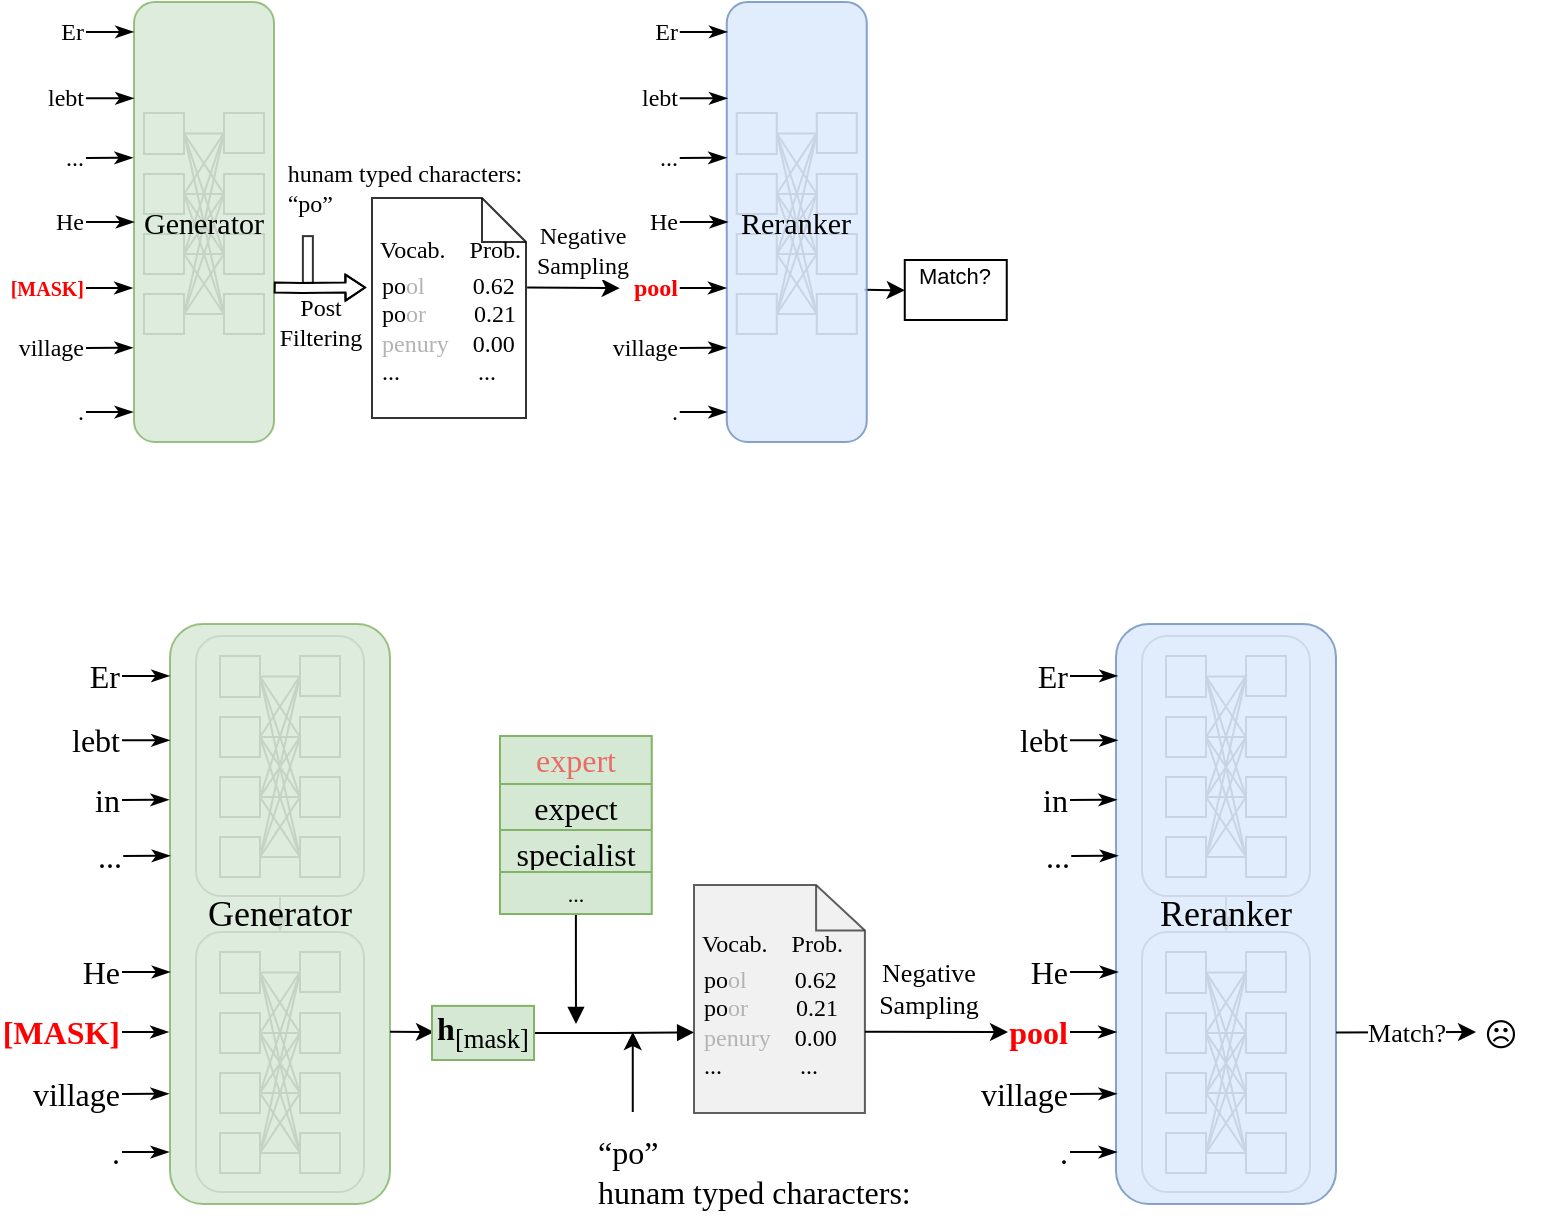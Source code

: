 <mxfile version="20.4.0" type="github">
  <diagram id="rNxQQd6KuYC7TdcuVkW6" name="第 1 页">
    <mxGraphModel dx="2592" dy="-194" grid="1" gridSize="10" guides="1" tooltips="1" connect="1" arrows="1" fold="1" page="1" pageScale="1" pageWidth="827" pageHeight="1169" math="0" shadow="0">
      <root>
        <mxCell id="0" />
        <mxCell id="1" parent="0" />
        <mxCell id="X0FTAVsm6D2ivHKO1e4E-286" value="" style="html=1;verticalLabelPosition=bottom;align=center;labelBackgroundColor=#ffffff;verticalAlign=top;strokeWidth=1;strokeColor=#000000;shadow=0;dashed=0;shape=mxgraph.ios7.icons.document;labelBorderColor=none;fontFamily=Times New Roman;fontSize=12;fontColor=#000000;fillColor=none;opacity=80;" parent="1" vertex="1">
          <mxGeometry x="-638" y="1267" width="77" height="110" as="geometry" />
        </mxCell>
        <mxCell id="X0FTAVsm6D2ivHKO1e4E-35" value="&lt;font style=&quot;font-size: 11px;&quot;&gt;Match?&lt;br&gt;&amp;nbsp;&lt;/font&gt;" style="rounded=0;whiteSpace=wrap;html=1;align=center;verticalAlign=middle;fontSize=1;" parent="1" vertex="1">
          <mxGeometry x="-371.62" y="1298" width="51" height="30" as="geometry" />
        </mxCell>
        <mxCell id="X0FTAVsm6D2ivHKO1e4E-36" value="" style="endArrow=classic;html=1;rounded=0;fontFamily=Times New Roman;fontSize=2;exitX=1;exitY=0.5;exitDx=0;exitDy=0;entryX=0.003;entryY=0.638;entryDx=0;entryDy=0;entryPerimeter=0;" parent="1" edge="1">
          <mxGeometry width="50" height="50" relative="1" as="geometry">
            <mxPoint x="-391.86" y="1312.82" as="sourcePoint" />
            <mxPoint x="-371.62" y="1313.18" as="targetPoint" />
            <Array as="points">
              <mxPoint x="-391.86" y="1313" />
            </Array>
          </mxGeometry>
        </mxCell>
        <mxCell id="X0FTAVsm6D2ivHKO1e4E-51" value="hunam typed characters:&lt;br style=&quot;font-size: 12px;&quot;&gt;&lt;div style=&quot;text-align: left; font-size: 12px;&quot;&gt;&lt;span style=&quot;background-color: initial; font-size: 12px;&quot;&gt;“po”&lt;/span&gt;&lt;/div&gt;" style="text;html=1;align=center;verticalAlign=middle;resizable=0;points=[];autosize=1;strokeColor=none;fillColor=none;fontSize=12;fontFamily=Times New Roman;" parent="1" vertex="1">
          <mxGeometry x="-692" y="1242" width="140" height="40" as="geometry" />
        </mxCell>
        <mxCell id="X0FTAVsm6D2ivHKO1e4E-173" value="" style="group" parent="1" vertex="1" connectable="0">
          <mxGeometry x="-757" y="1169" width="75" height="220" as="geometry" />
        </mxCell>
        <mxCell id="X0FTAVsm6D2ivHKO1e4E-169" value="" style="group" parent="X0FTAVsm6D2ivHKO1e4E-173" vertex="1" connectable="0">
          <mxGeometry x="5" y="55.5" width="70" height="164.5" as="geometry" />
        </mxCell>
        <mxCell id="X0FTAVsm6D2ivHKO1e4E-172" value="" style="group" parent="X0FTAVsm6D2ivHKO1e4E-169" vertex="1" connectable="0">
          <mxGeometry width="65" height="164.5" as="geometry" />
        </mxCell>
        <mxCell id="X0FTAVsm6D2ivHKO1e4E-148" value="" style="rounded=0;whiteSpace=wrap;html=1;fontFamily=Times New Roman;fontSize=2;strokeColor=#808080;" parent="X0FTAVsm6D2ivHKO1e4E-172" vertex="1">
          <mxGeometry width="20" height="20.5" as="geometry" />
        </mxCell>
        <mxCell id="X0FTAVsm6D2ivHKO1e4E-151" style="edgeStyle=none;rounded=0;orthogonalLoop=1;jettySize=auto;html=1;exitX=1;exitY=0.5;exitDx=0;exitDy=0;fontFamily=Times New Roman;fontSize=2;endArrow=none;endFill=0;strokeColor=#808080;" parent="X0FTAVsm6D2ivHKO1e4E-172" source="X0FTAVsm6D2ivHKO1e4E-153" edge="1">
          <mxGeometry relative="1" as="geometry">
            <mxPoint x="40" y="70.5" as="targetPoint" />
          </mxGeometry>
        </mxCell>
        <mxCell id="X0FTAVsm6D2ivHKO1e4E-153" value="" style="rounded=0;whiteSpace=wrap;html=1;fontFamily=Times New Roman;fontSize=2;strokeColor=#808080;" parent="X0FTAVsm6D2ivHKO1e4E-172" vertex="1">
          <mxGeometry y="30.5" width="20" height="20" as="geometry" />
        </mxCell>
        <mxCell id="X0FTAVsm6D2ivHKO1e4E-158" value="" style="rounded=0;whiteSpace=wrap;html=1;fontFamily=Times New Roman;fontSize=2;strokeColor=#808080;" parent="X0FTAVsm6D2ivHKO1e4E-172" vertex="1">
          <mxGeometry y="60.5" width="20" height="20" as="geometry" />
        </mxCell>
        <mxCell id="X0FTAVsm6D2ivHKO1e4E-163" value="" style="rounded=0;whiteSpace=wrap;html=1;fontFamily=Times New Roman;fontSize=2;strokeColor=#808080;" parent="X0FTAVsm6D2ivHKO1e4E-172" vertex="1">
          <mxGeometry y="90.5" width="20" height="20" as="geometry" />
        </mxCell>
        <mxCell id="X0FTAVsm6D2ivHKO1e4E-164" value="" style="rounded=0;whiteSpace=wrap;html=1;fontFamily=Times New Roman;fontSize=2;strokeColor=#808080;" parent="X0FTAVsm6D2ivHKO1e4E-172" vertex="1">
          <mxGeometry x="40" width="20" height="20" as="geometry" />
        </mxCell>
        <mxCell id="X0FTAVsm6D2ivHKO1e4E-144" style="edgeStyle=orthogonalEdgeStyle;rounded=0;orthogonalLoop=1;jettySize=auto;html=1;entryX=0;entryY=0.5;entryDx=0;entryDy=0;fontFamily=Times New Roman;fontSize=2;endArrow=none;endFill=0;strokeColor=#808080;" parent="X0FTAVsm6D2ivHKO1e4E-172" source="X0FTAVsm6D2ivHKO1e4E-148" target="X0FTAVsm6D2ivHKO1e4E-164" edge="1">
          <mxGeometry relative="1" as="geometry" />
        </mxCell>
        <mxCell id="X0FTAVsm6D2ivHKO1e4E-149" style="edgeStyle=none;rounded=0;orthogonalLoop=1;jettySize=auto;html=1;exitX=1;exitY=0.5;exitDx=0;exitDy=0;entryX=0;entryY=0.5;entryDx=0;entryDy=0;fontFamily=Times New Roman;fontSize=2;endArrow=none;endFill=0;strokeColor=#808080;" parent="X0FTAVsm6D2ivHKO1e4E-172" source="X0FTAVsm6D2ivHKO1e4E-153" target="X0FTAVsm6D2ivHKO1e4E-164" edge="1">
          <mxGeometry relative="1" as="geometry" />
        </mxCell>
        <mxCell id="X0FTAVsm6D2ivHKO1e4E-154" style="edgeStyle=none;rounded=0;orthogonalLoop=1;jettySize=auto;html=1;exitX=1;exitY=0.5;exitDx=0;exitDy=0;entryX=0;entryY=0.5;entryDx=0;entryDy=0;fontFamily=Times New Roman;fontSize=2;endArrow=none;endFill=0;strokeColor=#808080;" parent="X0FTAVsm6D2ivHKO1e4E-172" source="X0FTAVsm6D2ivHKO1e4E-158" target="X0FTAVsm6D2ivHKO1e4E-164" edge="1">
          <mxGeometry relative="1" as="geometry" />
        </mxCell>
        <mxCell id="X0FTAVsm6D2ivHKO1e4E-159" style="edgeStyle=none;rounded=0;orthogonalLoop=1;jettySize=auto;html=1;exitX=1;exitY=0.5;exitDx=0;exitDy=0;entryX=0;entryY=0.5;entryDx=0;entryDy=0;fontFamily=Times New Roman;fontSize=2;endArrow=none;endFill=0;strokeColor=#808080;" parent="X0FTAVsm6D2ivHKO1e4E-172" source="X0FTAVsm6D2ivHKO1e4E-163" target="X0FTAVsm6D2ivHKO1e4E-164" edge="1">
          <mxGeometry relative="1" as="geometry" />
        </mxCell>
        <mxCell id="X0FTAVsm6D2ivHKO1e4E-165" value="" style="rounded=0;whiteSpace=wrap;html=1;fontFamily=Times New Roman;fontSize=2;strokeColor=#808080;" parent="X0FTAVsm6D2ivHKO1e4E-172" vertex="1">
          <mxGeometry x="40" y="30.5" width="20" height="20" as="geometry" />
        </mxCell>
        <mxCell id="X0FTAVsm6D2ivHKO1e4E-145" style="edgeStyle=none;rounded=0;orthogonalLoop=1;jettySize=auto;html=1;entryX=0;entryY=0.5;entryDx=0;entryDy=0;fontFamily=Times New Roman;fontSize=2;endArrow=none;endFill=0;exitX=1;exitY=0.5;exitDx=0;exitDy=0;strokeColor=#808080;" parent="X0FTAVsm6D2ivHKO1e4E-172" source="X0FTAVsm6D2ivHKO1e4E-148" target="X0FTAVsm6D2ivHKO1e4E-165" edge="1">
          <mxGeometry relative="1" as="geometry" />
        </mxCell>
        <mxCell id="X0FTAVsm6D2ivHKO1e4E-150" style="edgeStyle=none;rounded=0;orthogonalLoop=1;jettySize=auto;html=1;exitX=1;exitY=0.5;exitDx=0;exitDy=0;entryX=0;entryY=0.5;entryDx=0;entryDy=0;fontFamily=Times New Roman;fontSize=2;endArrow=none;endFill=0;strokeColor=#808080;" parent="X0FTAVsm6D2ivHKO1e4E-172" source="X0FTAVsm6D2ivHKO1e4E-153" target="X0FTAVsm6D2ivHKO1e4E-165" edge="1">
          <mxGeometry relative="1" as="geometry" />
        </mxCell>
        <mxCell id="X0FTAVsm6D2ivHKO1e4E-155" style="edgeStyle=none;rounded=0;orthogonalLoop=1;jettySize=auto;html=1;exitX=1;exitY=0.5;exitDx=0;exitDy=0;entryX=0;entryY=0.5;entryDx=0;entryDy=0;fontFamily=Times New Roman;fontSize=2;endArrow=none;endFill=0;strokeColor=#808080;" parent="X0FTAVsm6D2ivHKO1e4E-172" source="X0FTAVsm6D2ivHKO1e4E-158" target="X0FTAVsm6D2ivHKO1e4E-165" edge="1">
          <mxGeometry relative="1" as="geometry" />
        </mxCell>
        <mxCell id="X0FTAVsm6D2ivHKO1e4E-160" style="edgeStyle=none;rounded=0;orthogonalLoop=1;jettySize=auto;html=1;exitX=1;exitY=0.5;exitDx=0;exitDy=0;entryX=0;entryY=0.5;entryDx=0;entryDy=0;fontFamily=Times New Roman;fontSize=2;endArrow=none;endFill=0;strokeColor=#808080;" parent="X0FTAVsm6D2ivHKO1e4E-172" source="X0FTAVsm6D2ivHKO1e4E-163" target="X0FTAVsm6D2ivHKO1e4E-165" edge="1">
          <mxGeometry relative="1" as="geometry" />
        </mxCell>
        <mxCell id="X0FTAVsm6D2ivHKO1e4E-166" value="" style="rounded=0;whiteSpace=wrap;html=1;fontFamily=Times New Roman;fontSize=2;strokeColor=#808080;" parent="X0FTAVsm6D2ivHKO1e4E-172" vertex="1">
          <mxGeometry x="40" y="60.5" width="20" height="20" as="geometry" />
        </mxCell>
        <mxCell id="X0FTAVsm6D2ivHKO1e4E-146" style="edgeStyle=none;rounded=0;orthogonalLoop=1;jettySize=auto;html=1;entryX=0;entryY=0.5;entryDx=0;entryDy=0;fontFamily=Times New Roman;fontSize=2;endArrow=none;endFill=0;exitX=1;exitY=0.5;exitDx=0;exitDy=0;strokeColor=#808080;" parent="X0FTAVsm6D2ivHKO1e4E-172" source="X0FTAVsm6D2ivHKO1e4E-148" target="X0FTAVsm6D2ivHKO1e4E-166" edge="1">
          <mxGeometry relative="1" as="geometry" />
        </mxCell>
        <mxCell id="X0FTAVsm6D2ivHKO1e4E-156" style="edgeStyle=none;rounded=0;orthogonalLoop=1;jettySize=auto;html=1;exitX=1;exitY=0.5;exitDx=0;exitDy=0;entryX=0;entryY=0.5;entryDx=0;entryDy=0;fontFamily=Times New Roman;fontSize=2;endArrow=none;endFill=0;strokeColor=#808080;" parent="X0FTAVsm6D2ivHKO1e4E-172" source="X0FTAVsm6D2ivHKO1e4E-158" target="X0FTAVsm6D2ivHKO1e4E-166" edge="1">
          <mxGeometry relative="1" as="geometry" />
        </mxCell>
        <mxCell id="X0FTAVsm6D2ivHKO1e4E-161" style="edgeStyle=none;rounded=0;orthogonalLoop=1;jettySize=auto;html=1;exitX=1;exitY=0.5;exitDx=0;exitDy=0;entryX=0;entryY=0.5;entryDx=0;entryDy=0;fontFamily=Times New Roman;fontSize=2;endArrow=none;endFill=0;strokeColor=#808080;" parent="X0FTAVsm6D2ivHKO1e4E-172" source="X0FTAVsm6D2ivHKO1e4E-163" target="X0FTAVsm6D2ivHKO1e4E-166" edge="1">
          <mxGeometry relative="1" as="geometry" />
        </mxCell>
        <mxCell id="X0FTAVsm6D2ivHKO1e4E-167" value="" style="rounded=0;whiteSpace=wrap;html=1;fontFamily=Times New Roman;fontSize=2;strokeColor=#808080;" parent="X0FTAVsm6D2ivHKO1e4E-172" vertex="1">
          <mxGeometry x="40" y="90.5" width="20" height="20" as="geometry" />
        </mxCell>
        <mxCell id="X0FTAVsm6D2ivHKO1e4E-147" style="edgeStyle=none;rounded=0;orthogonalLoop=1;jettySize=auto;html=1;entryX=0;entryY=0.5;entryDx=0;entryDy=0;fontFamily=Times New Roman;fontSize=2;endArrow=none;endFill=0;exitX=1;exitY=0.5;exitDx=0;exitDy=0;strokeColor=#808080;" parent="X0FTAVsm6D2ivHKO1e4E-172" source="X0FTAVsm6D2ivHKO1e4E-148" target="X0FTAVsm6D2ivHKO1e4E-167" edge="1">
          <mxGeometry relative="1" as="geometry" />
        </mxCell>
        <mxCell id="X0FTAVsm6D2ivHKO1e4E-152" style="edgeStyle=none;rounded=0;orthogonalLoop=1;jettySize=auto;html=1;exitX=1;exitY=0.5;exitDx=0;exitDy=0;entryX=0;entryY=0.5;entryDx=0;entryDy=0;fontFamily=Times New Roman;fontSize=2;endArrow=none;endFill=0;strokeColor=#808080;" parent="X0FTAVsm6D2ivHKO1e4E-172" source="X0FTAVsm6D2ivHKO1e4E-153" target="X0FTAVsm6D2ivHKO1e4E-167" edge="1">
          <mxGeometry relative="1" as="geometry" />
        </mxCell>
        <mxCell id="X0FTAVsm6D2ivHKO1e4E-157" style="edgeStyle=none;rounded=0;orthogonalLoop=1;jettySize=auto;html=1;exitX=1;exitY=0.5;exitDx=0;exitDy=0;entryX=0;entryY=0.5;entryDx=0;entryDy=0;fontFamily=Times New Roman;fontSize=2;endArrow=none;endFill=0;strokeColor=#808080;" parent="X0FTAVsm6D2ivHKO1e4E-172" source="X0FTAVsm6D2ivHKO1e4E-158" target="X0FTAVsm6D2ivHKO1e4E-167" edge="1">
          <mxGeometry relative="1" as="geometry" />
        </mxCell>
        <mxCell id="X0FTAVsm6D2ivHKO1e4E-162" style="edgeStyle=none;rounded=0;orthogonalLoop=1;jettySize=auto;html=1;exitX=1;exitY=0.5;exitDx=0;exitDy=0;entryX=0;entryY=0.5;entryDx=0;entryDy=0;fontFamily=Times New Roman;fontSize=2;endArrow=none;endFill=0;strokeColor=#808080;" parent="X0FTAVsm6D2ivHKO1e4E-172" source="X0FTAVsm6D2ivHKO1e4E-163" target="X0FTAVsm6D2ivHKO1e4E-167" edge="1">
          <mxGeometry relative="1" as="geometry" />
        </mxCell>
        <mxCell id="X0FTAVsm6D2ivHKO1e4E-168" style="edgeStyle=none;rounded=0;orthogonalLoop=1;jettySize=auto;html=1;entryX=1;entryY=0.5;entryDx=0;entryDy=0;fontFamily=Times New Roman;fontSize=2;endArrow=none;endFill=0;strokeColor=#808080;" parent="X0FTAVsm6D2ivHKO1e4E-172" source="X0FTAVsm6D2ivHKO1e4E-148" target="X0FTAVsm6D2ivHKO1e4E-148" edge="1">
          <mxGeometry relative="1" as="geometry" />
        </mxCell>
        <mxCell id="X0FTAVsm6D2ivHKO1e4E-170" value="Generator" style="rounded=1;whiteSpace=wrap;html=1;fontSize=15;fillColor=#d5e8d4;strokeColor=#82b366;strokeWidth=1;fillStyle=auto;fontFamily=Times New Roman;opacity=80;" parent="X0FTAVsm6D2ivHKO1e4E-172" vertex="1">
          <mxGeometry x="-5" y="-55.5" width="70" height="220" as="geometry" />
        </mxCell>
        <mxCell id="X0FTAVsm6D2ivHKO1e4E-174" value="" style="group" parent="1" vertex="1" connectable="0">
          <mxGeometry x="-460.62" y="1169" width="75" height="220" as="geometry" />
        </mxCell>
        <mxCell id="X0FTAVsm6D2ivHKO1e4E-175" value="" style="group" parent="X0FTAVsm6D2ivHKO1e4E-174" vertex="1" connectable="0">
          <mxGeometry x="5" y="55.5" width="70" height="150.5" as="geometry" />
        </mxCell>
        <mxCell id="X0FTAVsm6D2ivHKO1e4E-176" value="" style="group" parent="X0FTAVsm6D2ivHKO1e4E-175" vertex="1" connectable="0">
          <mxGeometry width="60" height="110.5" as="geometry" />
        </mxCell>
        <mxCell id="X0FTAVsm6D2ivHKO1e4E-177" value="" style="rounded=0;whiteSpace=wrap;html=1;fontFamily=Times New Roman;fontSize=2;strokeColor=#808080;" parent="X0FTAVsm6D2ivHKO1e4E-176" vertex="1">
          <mxGeometry width="20" height="20.5" as="geometry" />
        </mxCell>
        <mxCell id="X0FTAVsm6D2ivHKO1e4E-178" style="edgeStyle=none;rounded=0;orthogonalLoop=1;jettySize=auto;html=1;exitX=1;exitY=0.5;exitDx=0;exitDy=0;fontFamily=Times New Roman;fontSize=2;endArrow=none;endFill=0;strokeColor=#808080;" parent="X0FTAVsm6D2ivHKO1e4E-176" source="X0FTAVsm6D2ivHKO1e4E-179" edge="1">
          <mxGeometry relative="1" as="geometry">
            <mxPoint x="40" y="70.5" as="targetPoint" />
          </mxGeometry>
        </mxCell>
        <mxCell id="X0FTAVsm6D2ivHKO1e4E-179" value="" style="rounded=0;whiteSpace=wrap;html=1;fontFamily=Times New Roman;fontSize=2;strokeColor=#808080;" parent="X0FTAVsm6D2ivHKO1e4E-176" vertex="1">
          <mxGeometry y="30.5" width="20" height="20" as="geometry" />
        </mxCell>
        <mxCell id="X0FTAVsm6D2ivHKO1e4E-180" value="" style="rounded=0;whiteSpace=wrap;html=1;fontFamily=Times New Roman;fontSize=2;strokeColor=#808080;" parent="X0FTAVsm6D2ivHKO1e4E-176" vertex="1">
          <mxGeometry y="60.5" width="20" height="20" as="geometry" />
        </mxCell>
        <mxCell id="X0FTAVsm6D2ivHKO1e4E-181" value="" style="rounded=0;whiteSpace=wrap;html=1;fontFamily=Times New Roman;fontSize=2;strokeColor=#808080;" parent="X0FTAVsm6D2ivHKO1e4E-176" vertex="1">
          <mxGeometry y="90.5" width="20" height="20" as="geometry" />
        </mxCell>
        <mxCell id="X0FTAVsm6D2ivHKO1e4E-182" value="" style="rounded=0;whiteSpace=wrap;html=1;fontFamily=Times New Roman;fontSize=2;strokeColor=#808080;" parent="X0FTAVsm6D2ivHKO1e4E-176" vertex="1">
          <mxGeometry x="40" width="20" height="20" as="geometry" />
        </mxCell>
        <mxCell id="X0FTAVsm6D2ivHKO1e4E-183" style="edgeStyle=orthogonalEdgeStyle;rounded=0;orthogonalLoop=1;jettySize=auto;html=1;entryX=0;entryY=0.5;entryDx=0;entryDy=0;fontFamily=Times New Roman;fontSize=2;endArrow=none;endFill=0;strokeColor=#808080;" parent="X0FTAVsm6D2ivHKO1e4E-176" source="X0FTAVsm6D2ivHKO1e4E-177" target="X0FTAVsm6D2ivHKO1e4E-182" edge="1">
          <mxGeometry relative="1" as="geometry" />
        </mxCell>
        <mxCell id="X0FTAVsm6D2ivHKO1e4E-184" style="edgeStyle=none;rounded=0;orthogonalLoop=1;jettySize=auto;html=1;exitX=1;exitY=0.5;exitDx=0;exitDy=0;entryX=0;entryY=0.5;entryDx=0;entryDy=0;fontFamily=Times New Roman;fontSize=2;endArrow=none;endFill=0;strokeColor=#808080;" parent="X0FTAVsm6D2ivHKO1e4E-176" source="X0FTAVsm6D2ivHKO1e4E-179" target="X0FTAVsm6D2ivHKO1e4E-182" edge="1">
          <mxGeometry relative="1" as="geometry" />
        </mxCell>
        <mxCell id="X0FTAVsm6D2ivHKO1e4E-185" style="edgeStyle=none;rounded=0;orthogonalLoop=1;jettySize=auto;html=1;exitX=1;exitY=0.5;exitDx=0;exitDy=0;entryX=0;entryY=0.5;entryDx=0;entryDy=0;fontFamily=Times New Roman;fontSize=2;endArrow=none;endFill=0;strokeColor=#808080;" parent="X0FTAVsm6D2ivHKO1e4E-176" source="X0FTAVsm6D2ivHKO1e4E-180" target="X0FTAVsm6D2ivHKO1e4E-182" edge="1">
          <mxGeometry relative="1" as="geometry" />
        </mxCell>
        <mxCell id="X0FTAVsm6D2ivHKO1e4E-186" style="edgeStyle=none;rounded=0;orthogonalLoop=1;jettySize=auto;html=1;exitX=1;exitY=0.5;exitDx=0;exitDy=0;entryX=0;entryY=0.5;entryDx=0;entryDy=0;fontFamily=Times New Roman;fontSize=2;endArrow=none;endFill=0;strokeColor=#808080;" parent="X0FTAVsm6D2ivHKO1e4E-176" source="X0FTAVsm6D2ivHKO1e4E-181" target="X0FTAVsm6D2ivHKO1e4E-182" edge="1">
          <mxGeometry relative="1" as="geometry" />
        </mxCell>
        <mxCell id="X0FTAVsm6D2ivHKO1e4E-187" value="" style="rounded=0;whiteSpace=wrap;html=1;fontFamily=Times New Roman;fontSize=2;strokeColor=#808080;" parent="X0FTAVsm6D2ivHKO1e4E-176" vertex="1">
          <mxGeometry x="40" y="30.5" width="20" height="20" as="geometry" />
        </mxCell>
        <mxCell id="X0FTAVsm6D2ivHKO1e4E-188" style="edgeStyle=none;rounded=0;orthogonalLoop=1;jettySize=auto;html=1;entryX=0;entryY=0.5;entryDx=0;entryDy=0;fontFamily=Times New Roman;fontSize=2;endArrow=none;endFill=0;exitX=1;exitY=0.5;exitDx=0;exitDy=0;strokeColor=#808080;" parent="X0FTAVsm6D2ivHKO1e4E-176" source="X0FTAVsm6D2ivHKO1e4E-177" target="X0FTAVsm6D2ivHKO1e4E-187" edge="1">
          <mxGeometry relative="1" as="geometry" />
        </mxCell>
        <mxCell id="X0FTAVsm6D2ivHKO1e4E-189" style="edgeStyle=none;rounded=0;orthogonalLoop=1;jettySize=auto;html=1;exitX=1;exitY=0.5;exitDx=0;exitDy=0;entryX=0;entryY=0.5;entryDx=0;entryDy=0;fontFamily=Times New Roman;fontSize=2;endArrow=none;endFill=0;strokeColor=#808080;" parent="X0FTAVsm6D2ivHKO1e4E-176" source="X0FTAVsm6D2ivHKO1e4E-179" target="X0FTAVsm6D2ivHKO1e4E-187" edge="1">
          <mxGeometry relative="1" as="geometry" />
        </mxCell>
        <mxCell id="X0FTAVsm6D2ivHKO1e4E-190" style="edgeStyle=none;rounded=0;orthogonalLoop=1;jettySize=auto;html=1;exitX=1;exitY=0.5;exitDx=0;exitDy=0;entryX=0;entryY=0.5;entryDx=0;entryDy=0;fontFamily=Times New Roman;fontSize=2;endArrow=none;endFill=0;strokeColor=#808080;" parent="X0FTAVsm6D2ivHKO1e4E-176" source="X0FTAVsm6D2ivHKO1e4E-180" target="X0FTAVsm6D2ivHKO1e4E-187" edge="1">
          <mxGeometry relative="1" as="geometry" />
        </mxCell>
        <mxCell id="X0FTAVsm6D2ivHKO1e4E-191" style="edgeStyle=none;rounded=0;orthogonalLoop=1;jettySize=auto;html=1;exitX=1;exitY=0.5;exitDx=0;exitDy=0;entryX=0;entryY=0.5;entryDx=0;entryDy=0;fontFamily=Times New Roman;fontSize=2;endArrow=none;endFill=0;strokeColor=#808080;" parent="X0FTAVsm6D2ivHKO1e4E-176" source="X0FTAVsm6D2ivHKO1e4E-181" target="X0FTAVsm6D2ivHKO1e4E-187" edge="1">
          <mxGeometry relative="1" as="geometry" />
        </mxCell>
        <mxCell id="X0FTAVsm6D2ivHKO1e4E-192" value="" style="rounded=0;whiteSpace=wrap;html=1;fontFamily=Times New Roman;fontSize=2;strokeColor=#808080;" parent="X0FTAVsm6D2ivHKO1e4E-176" vertex="1">
          <mxGeometry x="40" y="60.5" width="20" height="20" as="geometry" />
        </mxCell>
        <mxCell id="X0FTAVsm6D2ivHKO1e4E-193" style="edgeStyle=none;rounded=0;orthogonalLoop=1;jettySize=auto;html=1;entryX=0;entryY=0.5;entryDx=0;entryDy=0;fontFamily=Times New Roman;fontSize=2;endArrow=none;endFill=0;exitX=1;exitY=0.5;exitDx=0;exitDy=0;strokeColor=#808080;" parent="X0FTAVsm6D2ivHKO1e4E-176" source="X0FTAVsm6D2ivHKO1e4E-177" target="X0FTAVsm6D2ivHKO1e4E-192" edge="1">
          <mxGeometry relative="1" as="geometry" />
        </mxCell>
        <mxCell id="X0FTAVsm6D2ivHKO1e4E-194" style="edgeStyle=none;rounded=0;orthogonalLoop=1;jettySize=auto;html=1;exitX=1;exitY=0.5;exitDx=0;exitDy=0;entryX=0;entryY=0.5;entryDx=0;entryDy=0;fontFamily=Times New Roman;fontSize=2;endArrow=none;endFill=0;strokeColor=#808080;" parent="X0FTAVsm6D2ivHKO1e4E-176" source="X0FTAVsm6D2ivHKO1e4E-180" target="X0FTAVsm6D2ivHKO1e4E-192" edge="1">
          <mxGeometry relative="1" as="geometry" />
        </mxCell>
        <mxCell id="X0FTAVsm6D2ivHKO1e4E-195" style="edgeStyle=none;rounded=0;orthogonalLoop=1;jettySize=auto;html=1;exitX=1;exitY=0.5;exitDx=0;exitDy=0;entryX=0;entryY=0.5;entryDx=0;entryDy=0;fontFamily=Times New Roman;fontSize=2;endArrow=none;endFill=0;strokeColor=#808080;" parent="X0FTAVsm6D2ivHKO1e4E-176" source="X0FTAVsm6D2ivHKO1e4E-181" target="X0FTAVsm6D2ivHKO1e4E-192" edge="1">
          <mxGeometry relative="1" as="geometry" />
        </mxCell>
        <mxCell id="X0FTAVsm6D2ivHKO1e4E-196" value="" style="rounded=0;whiteSpace=wrap;html=1;fontFamily=Times New Roman;fontSize=2;strokeColor=#808080;" parent="X0FTAVsm6D2ivHKO1e4E-176" vertex="1">
          <mxGeometry x="40" y="90.5" width="20" height="20" as="geometry" />
        </mxCell>
        <mxCell id="X0FTAVsm6D2ivHKO1e4E-197" style="edgeStyle=none;rounded=0;orthogonalLoop=1;jettySize=auto;html=1;entryX=0;entryY=0.5;entryDx=0;entryDy=0;fontFamily=Times New Roman;fontSize=2;endArrow=none;endFill=0;exitX=1;exitY=0.5;exitDx=0;exitDy=0;strokeColor=#808080;" parent="X0FTAVsm6D2ivHKO1e4E-176" source="X0FTAVsm6D2ivHKO1e4E-177" target="X0FTAVsm6D2ivHKO1e4E-196" edge="1">
          <mxGeometry relative="1" as="geometry" />
        </mxCell>
        <mxCell id="X0FTAVsm6D2ivHKO1e4E-198" style="edgeStyle=none;rounded=0;orthogonalLoop=1;jettySize=auto;html=1;exitX=1;exitY=0.5;exitDx=0;exitDy=0;entryX=0;entryY=0.5;entryDx=0;entryDy=0;fontFamily=Times New Roman;fontSize=2;endArrow=none;endFill=0;strokeColor=#808080;" parent="X0FTAVsm6D2ivHKO1e4E-176" source="X0FTAVsm6D2ivHKO1e4E-179" target="X0FTAVsm6D2ivHKO1e4E-196" edge="1">
          <mxGeometry relative="1" as="geometry" />
        </mxCell>
        <mxCell id="X0FTAVsm6D2ivHKO1e4E-199" style="edgeStyle=none;rounded=0;orthogonalLoop=1;jettySize=auto;html=1;exitX=1;exitY=0.5;exitDx=0;exitDy=0;entryX=0;entryY=0.5;entryDx=0;entryDy=0;fontFamily=Times New Roman;fontSize=2;endArrow=none;endFill=0;strokeColor=#808080;" parent="X0FTAVsm6D2ivHKO1e4E-176" source="X0FTAVsm6D2ivHKO1e4E-180" target="X0FTAVsm6D2ivHKO1e4E-196" edge="1">
          <mxGeometry relative="1" as="geometry" />
        </mxCell>
        <mxCell id="X0FTAVsm6D2ivHKO1e4E-200" style="edgeStyle=none;rounded=0;orthogonalLoop=1;jettySize=auto;html=1;exitX=1;exitY=0.5;exitDx=0;exitDy=0;entryX=0;entryY=0.5;entryDx=0;entryDy=0;fontFamily=Times New Roman;fontSize=2;endArrow=none;endFill=0;strokeColor=#808080;" parent="X0FTAVsm6D2ivHKO1e4E-176" source="X0FTAVsm6D2ivHKO1e4E-181" target="X0FTAVsm6D2ivHKO1e4E-196" edge="1">
          <mxGeometry relative="1" as="geometry" />
        </mxCell>
        <mxCell id="X0FTAVsm6D2ivHKO1e4E-201" style="edgeStyle=none;rounded=0;orthogonalLoop=1;jettySize=auto;html=1;entryX=1;entryY=0.5;entryDx=0;entryDy=0;fontFamily=Times New Roman;fontSize=2;endArrow=none;endFill=0;strokeColor=#808080;" parent="X0FTAVsm6D2ivHKO1e4E-176" source="X0FTAVsm6D2ivHKO1e4E-177" target="X0FTAVsm6D2ivHKO1e4E-177" edge="1">
          <mxGeometry relative="1" as="geometry" />
        </mxCell>
        <mxCell id="X0FTAVsm6D2ivHKO1e4E-202" value="Reranker" style="rounded=1;whiteSpace=wrap;html=1;fontSize=15;fillColor=#dae8fc;strokeColor=#6c8ebf;strokeWidth=1;fillStyle=auto;fontFamily=Times New Roman;opacity=80;" parent="X0FTAVsm6D2ivHKO1e4E-174" vertex="1">
          <mxGeometry width="70" height="220" as="geometry" />
        </mxCell>
        <mxCell id="X0FTAVsm6D2ivHKO1e4E-211" style="edgeStyle=none;rounded=0;orthogonalLoop=1;jettySize=auto;html=1;entryX=-0.003;entryY=0.068;entryDx=0;entryDy=0;entryPerimeter=0;strokeColor=#000000;fontFamily=Times New Roman;fontSize=2;endArrow=classicThin;endFill=1;" parent="1" source="X0FTAVsm6D2ivHKO1e4E-203" target="X0FTAVsm6D2ivHKO1e4E-170" edge="1">
          <mxGeometry relative="1" as="geometry" />
        </mxCell>
        <mxCell id="X0FTAVsm6D2ivHKO1e4E-203" value="Er" style="text;html=1;align=right;verticalAlign=middle;resizable=0;points=[];autosize=1;strokeColor=none;fillColor=none;fontSize=12;fontFamily=Times New Roman;" parent="1" vertex="1">
          <mxGeometry x="-811" y="1169" width="30" height="30" as="geometry" />
        </mxCell>
        <mxCell id="X0FTAVsm6D2ivHKO1e4E-212" style="edgeStyle=none;rounded=0;orthogonalLoop=1;jettySize=auto;html=1;entryX=-0.003;entryY=0.219;entryDx=0;entryDy=0;entryPerimeter=0;strokeColor=#000000;fontFamily=Times New Roman;fontSize=2;endArrow=classicThin;endFill=1;" parent="1" source="X0FTAVsm6D2ivHKO1e4E-204" target="X0FTAVsm6D2ivHKO1e4E-170" edge="1">
          <mxGeometry relative="1" as="geometry" />
        </mxCell>
        <mxCell id="X0FTAVsm6D2ivHKO1e4E-204" value="lebt" style="text;html=1;align=right;verticalAlign=middle;resizable=0;points=[];autosize=1;strokeColor=none;fillColor=none;fontSize=12;fontFamily=Times New Roman;" parent="1" vertex="1">
          <mxGeometry x="-821" y="1202" width="40" height="30" as="geometry" />
        </mxCell>
        <mxCell id="X0FTAVsm6D2ivHKO1e4E-213" style="edgeStyle=none;rounded=0;orthogonalLoop=1;jettySize=auto;html=1;entryX=-0.009;entryY=0.354;entryDx=0;entryDy=0;entryPerimeter=0;strokeColor=#000000;fontFamily=Times New Roman;fontSize=2;endArrow=classicThin;endFill=1;" parent="1" source="X0FTAVsm6D2ivHKO1e4E-205" target="X0FTAVsm6D2ivHKO1e4E-170" edge="1">
          <mxGeometry relative="1" as="geometry" />
        </mxCell>
        <mxCell id="X0FTAVsm6D2ivHKO1e4E-205" value="..." style="text;html=1;align=right;verticalAlign=middle;resizable=0;points=[];autosize=1;strokeColor=none;fillColor=none;fontSize=12;fontFamily=Times New Roman;" parent="1" vertex="1">
          <mxGeometry x="-811" y="1232" width="30" height="30" as="geometry" />
        </mxCell>
        <mxCell id="X0FTAVsm6D2ivHKO1e4E-214" style="edgeStyle=none;rounded=0;orthogonalLoop=1;jettySize=auto;html=1;entryX=0;entryY=0.5;entryDx=0;entryDy=0;strokeColor=#000000;fontFamily=Times New Roman;fontSize=2;endArrow=classicThin;endFill=1;" parent="1" source="X0FTAVsm6D2ivHKO1e4E-206" target="X0FTAVsm6D2ivHKO1e4E-170" edge="1">
          <mxGeometry relative="1" as="geometry" />
        </mxCell>
        <mxCell id="X0FTAVsm6D2ivHKO1e4E-206" value="He" style="text;html=1;align=right;verticalAlign=middle;resizable=0;points=[];autosize=1;strokeColor=none;fillColor=none;fontSize=12;fontFamily=Times New Roman;" parent="1" vertex="1">
          <mxGeometry x="-821" y="1264" width="40" height="30" as="geometry" />
        </mxCell>
        <mxCell id="X0FTAVsm6D2ivHKO1e4E-215" style="edgeStyle=none;rounded=0;orthogonalLoop=1;jettySize=auto;html=1;entryX=-0.011;entryY=0.65;entryDx=0;entryDy=0;entryPerimeter=0;strokeColor=#000000;fontFamily=Times New Roman;fontSize=2;endArrow=classicThin;endFill=1;" parent="1" source="X0FTAVsm6D2ivHKO1e4E-207" target="X0FTAVsm6D2ivHKO1e4E-170" edge="1">
          <mxGeometry relative="1" as="geometry" />
        </mxCell>
        <mxCell id="X0FTAVsm6D2ivHKO1e4E-207" value="&lt;font color=&quot;#ff0000&quot; style=&quot;font-size: 10px;&quot;&gt;&lt;b style=&quot;font-size: 10px;&quot;&gt;[MASK]&lt;/b&gt;&lt;/font&gt;" style="text;html=1;align=right;verticalAlign=middle;resizable=0;points=[];autosize=1;strokeColor=none;fillColor=none;fontSize=10;fontFamily=Times New Roman;spacingLeft=-25;" parent="1" vertex="1">
          <mxGeometry x="-821" y="1297" width="40" height="30" as="geometry" />
        </mxCell>
        <mxCell id="X0FTAVsm6D2ivHKO1e4E-216" style="edgeStyle=none;rounded=0;orthogonalLoop=1;jettySize=auto;html=1;entryX=-0.009;entryY=0.786;entryDx=0;entryDy=0;entryPerimeter=0;strokeColor=#000000;fontFamily=Times New Roman;fontSize=2;endArrow=classicThin;endFill=1;" parent="1" source="X0FTAVsm6D2ivHKO1e4E-208" target="X0FTAVsm6D2ivHKO1e4E-170" edge="1">
          <mxGeometry relative="1" as="geometry" />
        </mxCell>
        <mxCell id="X0FTAVsm6D2ivHKO1e4E-208" value="village" style="text;html=1;align=right;verticalAlign=middle;resizable=0;points=[];autosize=1;strokeColor=none;fillColor=none;fontSize=12;fontFamily=Times New Roman;spacingLeft=-10;" parent="1" vertex="1">
          <mxGeometry x="-821" y="1327" width="40" height="30" as="geometry" />
        </mxCell>
        <mxCell id="X0FTAVsm6D2ivHKO1e4E-217" style="edgeStyle=none;rounded=0;orthogonalLoop=1;jettySize=auto;html=1;entryX=-0.008;entryY=0.932;entryDx=0;entryDy=0;entryPerimeter=0;strokeColor=#000000;fontFamily=Times New Roman;fontSize=2;endArrow=classicThin;endFill=1;" parent="1" source="X0FTAVsm6D2ivHKO1e4E-209" target="X0FTAVsm6D2ivHKO1e4E-170" edge="1">
          <mxGeometry relative="1" as="geometry" />
        </mxCell>
        <mxCell id="X0FTAVsm6D2ivHKO1e4E-209" value="." style="text;html=1;align=right;verticalAlign=middle;resizable=0;points=[];autosize=1;strokeColor=none;fillColor=none;fontSize=12;fontFamily=Times New Roman;" parent="1" vertex="1">
          <mxGeometry x="-811" y="1359" width="30" height="30" as="geometry" />
        </mxCell>
        <mxCell id="X0FTAVsm6D2ivHKO1e4E-218" style="edgeStyle=none;rounded=0;orthogonalLoop=1;jettySize=auto;html=1;entryX=-0.003;entryY=0.068;entryDx=0;entryDy=0;entryPerimeter=0;strokeColor=#000000;fontFamily=Times New Roman;fontSize=2;endArrow=classicThin;endFill=1;" parent="1" source="X0FTAVsm6D2ivHKO1e4E-219" edge="1">
          <mxGeometry relative="1" as="geometry">
            <mxPoint x="-460.33" y="1183.96" as="targetPoint" />
          </mxGeometry>
        </mxCell>
        <mxCell id="X0FTAVsm6D2ivHKO1e4E-219" value="Er" style="text;html=1;align=right;verticalAlign=middle;resizable=0;points=[];autosize=1;strokeColor=none;fillColor=none;fontSize=12;fontFamily=Times New Roman;" parent="1" vertex="1">
          <mxGeometry x="-514.12" y="1169" width="30" height="30" as="geometry" />
        </mxCell>
        <mxCell id="X0FTAVsm6D2ivHKO1e4E-220" style="edgeStyle=none;rounded=0;orthogonalLoop=1;jettySize=auto;html=1;entryX=-0.003;entryY=0.219;entryDx=0;entryDy=0;entryPerimeter=0;strokeColor=#000000;fontFamily=Times New Roman;fontSize=2;endArrow=classicThin;endFill=1;" parent="1" source="X0FTAVsm6D2ivHKO1e4E-221" edge="1">
          <mxGeometry relative="1" as="geometry">
            <mxPoint x="-460.33" y="1217.18" as="targetPoint" />
          </mxGeometry>
        </mxCell>
        <mxCell id="X0FTAVsm6D2ivHKO1e4E-221" value="lebt" style="text;html=1;align=right;verticalAlign=middle;resizable=0;points=[];autosize=1;strokeColor=none;fillColor=none;fontSize=12;fontFamily=Times New Roman;" parent="1" vertex="1">
          <mxGeometry x="-524.12" y="1202" width="40" height="30" as="geometry" />
        </mxCell>
        <mxCell id="X0FTAVsm6D2ivHKO1e4E-222" style="edgeStyle=none;rounded=0;orthogonalLoop=1;jettySize=auto;html=1;entryX=-0.009;entryY=0.354;entryDx=0;entryDy=0;entryPerimeter=0;strokeColor=#000000;fontFamily=Times New Roman;fontSize=2;endArrow=classicThin;endFill=1;" parent="1" source="X0FTAVsm6D2ivHKO1e4E-223" edge="1">
          <mxGeometry relative="1" as="geometry">
            <mxPoint x="-460.75" y="1246.88" as="targetPoint" />
          </mxGeometry>
        </mxCell>
        <mxCell id="X0FTAVsm6D2ivHKO1e4E-223" value="..." style="text;html=1;align=right;verticalAlign=middle;resizable=0;points=[];autosize=1;strokeColor=none;fillColor=none;fontSize=12;fontFamily=Times New Roman;" parent="1" vertex="1">
          <mxGeometry x="-514.12" y="1232" width="30" height="30" as="geometry" />
        </mxCell>
        <mxCell id="X0FTAVsm6D2ivHKO1e4E-224" style="edgeStyle=none;rounded=0;orthogonalLoop=1;jettySize=auto;html=1;entryX=0;entryY=0.5;entryDx=0;entryDy=0;strokeColor=#000000;fontFamily=Times New Roman;fontSize=2;endArrow=classicThin;endFill=1;" parent="1" source="X0FTAVsm6D2ivHKO1e4E-225" edge="1">
          <mxGeometry relative="1" as="geometry">
            <mxPoint x="-460.12" y="1279" as="targetPoint" />
          </mxGeometry>
        </mxCell>
        <mxCell id="X0FTAVsm6D2ivHKO1e4E-225" value="He" style="text;html=1;align=right;verticalAlign=middle;resizable=0;points=[];autosize=1;strokeColor=none;fillColor=none;fontSize=12;fontFamily=Times New Roman;" parent="1" vertex="1">
          <mxGeometry x="-524.12" y="1264" width="40" height="30" as="geometry" />
        </mxCell>
        <mxCell id="X0FTAVsm6D2ivHKO1e4E-226" style="edgeStyle=none;rounded=0;orthogonalLoop=1;jettySize=auto;html=1;entryX=-0.011;entryY=0.65;entryDx=0;entryDy=0;entryPerimeter=0;strokeColor=#000000;fontFamily=Times New Roman;fontSize=2;endArrow=classicThin;endFill=1;" parent="1" source="X0FTAVsm6D2ivHKO1e4E-227" edge="1">
          <mxGeometry relative="1" as="geometry">
            <mxPoint x="-460.89" y="1312" as="targetPoint" />
          </mxGeometry>
        </mxCell>
        <mxCell id="X0FTAVsm6D2ivHKO1e4E-227" value="&lt;font color=&quot;#ff0000&quot; style=&quot;font-size: 12px;&quot;&gt;pool&lt;/font&gt;" style="text;html=1;align=right;verticalAlign=middle;resizable=0;points=[];autosize=1;strokeColor=none;fillColor=none;fontSize=12;fontFamily=Times New Roman;fontStyle=1" parent="1" vertex="1">
          <mxGeometry x="-534.12" y="1297" width="50" height="30" as="geometry" />
        </mxCell>
        <mxCell id="X0FTAVsm6D2ivHKO1e4E-228" style="edgeStyle=none;rounded=0;orthogonalLoop=1;jettySize=auto;html=1;entryX=-0.009;entryY=0.786;entryDx=0;entryDy=0;entryPerimeter=0;strokeColor=#000000;fontFamily=Times New Roman;fontSize=2;endArrow=classicThin;endFill=1;" parent="1" source="X0FTAVsm6D2ivHKO1e4E-229" edge="1">
          <mxGeometry relative="1" as="geometry">
            <mxPoint x="-460.75" y="1341.92" as="targetPoint" />
          </mxGeometry>
        </mxCell>
        <mxCell id="X0FTAVsm6D2ivHKO1e4E-229" value="village" style="text;html=1;align=right;verticalAlign=middle;resizable=0;points=[];autosize=1;strokeColor=none;fillColor=none;fontSize=12;fontFamily=Times New Roman;" parent="1" vertex="1">
          <mxGeometry x="-544.12" y="1327" width="60" height="30" as="geometry" />
        </mxCell>
        <mxCell id="X0FTAVsm6D2ivHKO1e4E-230" style="edgeStyle=none;rounded=0;orthogonalLoop=1;jettySize=auto;html=1;entryX=-0.008;entryY=0.932;entryDx=0;entryDy=0;entryPerimeter=0;strokeColor=#000000;fontFamily=Times New Roman;fontSize=2;endArrow=classicThin;endFill=1;" parent="1" source="X0FTAVsm6D2ivHKO1e4E-231" edge="1">
          <mxGeometry relative="1" as="geometry">
            <mxPoint x="-460.68" y="1374.04" as="targetPoint" />
          </mxGeometry>
        </mxCell>
        <mxCell id="X0FTAVsm6D2ivHKO1e4E-231" value="." style="text;html=1;align=right;verticalAlign=middle;resizable=0;points=[];autosize=1;strokeColor=none;fillColor=none;fontSize=12;fontFamily=Times New Roman;" parent="1" vertex="1">
          <mxGeometry x="-514.12" y="1359" width="30" height="30" as="geometry" />
        </mxCell>
        <mxCell id="X0FTAVsm6D2ivHKO1e4E-255" value="" style="shape=flexArrow;endArrow=classic;html=1;rounded=0;strokeColor=#000000;fontFamily=Times New Roman;fontSize=12;fontColor=#000000;width=5;endWidth=7.027;endSize=2.926;fillColor=none;exitX=0.998;exitY=0.649;exitDx=0;exitDy=0;exitPerimeter=0;entryX=0;entryY=0.635;entryDx=0;entryDy=0;entryPerimeter=0;" parent="1" source="X0FTAVsm6D2ivHKO1e4E-170" edge="1">
          <mxGeometry width="50" height="50" relative="1" as="geometry">
            <mxPoint x="-687.5" y="1312.04" as="sourcePoint" />
            <mxPoint x="-641" y="1311.748" as="targetPoint" />
            <Array as="points">
              <mxPoint x="-673" y="1311.94" />
            </Array>
          </mxGeometry>
        </mxCell>
        <mxCell id="X0FTAVsm6D2ivHKO1e4E-261" value="" style="endArrow=classic;html=1;rounded=0;strokeColor=#000000;fontFamily=Times New Roman;fontSize=12;fontColor=#000000;exitX=0.982;exitY=0.16;exitDx=0;exitDy=0;exitPerimeter=0;" parent="1" edge="1">
          <mxGeometry width="50" height="50" relative="1" as="geometry">
            <mxPoint x="-560.44" y="1311.78" as="sourcePoint" />
            <mxPoint x="-514.12" y="1312.106" as="targetPoint" />
          </mxGeometry>
        </mxCell>
        <mxCell id="X0FTAVsm6D2ivHKO1e4E-262" value="Negative&lt;br&gt;Sampling" style="edgeLabel;html=1;align=center;verticalAlign=middle;resizable=0;points=[];fontSize=12;fontFamily=Times New Roman;fontColor=#000000;" parent="X0FTAVsm6D2ivHKO1e4E-261" vertex="1" connectable="0">
          <mxGeometry x="-0.291" relative="1" as="geometry">
            <mxPoint x="11" y="-19" as="offset" />
          </mxGeometry>
        </mxCell>
        <mxCell id="X0FTAVsm6D2ivHKO1e4E-266" value="" style="rounded=0;whiteSpace=wrap;html=1;labelBorderColor=none;strokeColor=#000000;strokeWidth=1;fontFamily=Times New Roman;fontSize=12;fillColor=none;opacity=80;rotation=90;" parent="1" vertex="1">
          <mxGeometry x="-681.75" y="1295.25" width="23.38" height="5" as="geometry" />
        </mxCell>
        <mxCell id="X0FTAVsm6D2ivHKO1e4E-279" value="&lt;font color=&quot;#000000&quot;&gt;po&lt;/font&gt;&lt;font color=&quot;#b3b3b3&quot;&gt;ol&lt;/font&gt;&lt;font color=&quot;#000000&quot;&gt;&amp;nbsp; &amp;nbsp; &amp;nbsp; &amp;nbsp; 0.62&lt;br&gt;po&lt;/font&gt;&lt;font color=&quot;#b3b3b3&quot;&gt;or&lt;/font&gt;&lt;font color=&quot;#000000&quot;&gt;&amp;nbsp; &amp;nbsp; &amp;nbsp; &amp;nbsp; 0.21&lt;/font&gt;&lt;br&gt;&lt;font color=&quot;#b3b3b3&quot;&gt;penury&lt;/font&gt;&lt;font color=&quot;#000000&quot;&gt;&amp;nbsp; &amp;nbsp; 0.00&lt;br&gt;...&amp;nbsp; &amp;nbsp; &amp;nbsp; &amp;nbsp; &amp;nbsp; &amp;nbsp; &amp;nbsp;...&lt;br&gt;&lt;/font&gt;" style="rounded=0;whiteSpace=wrap;html=1;labelBorderColor=none;strokeColor=none;strokeWidth=1;fontFamily=Times New Roman;fontSize=12;fontColor=#FF0000;fillColor=none;opacity=80;align=left;" parent="1" vertex="1">
          <mxGeometry x="-635" y="1302.5" width="80" height="58" as="geometry" />
        </mxCell>
        <mxCell id="X0FTAVsm6D2ivHKO1e4E-280" value="Vocab.&amp;nbsp; &amp;nbsp; Prob." style="text;html=1;align=left;verticalAlign=middle;resizable=0;points=[];autosize=1;strokeColor=none;fillColor=none;fontSize=12;fontFamily=Times New Roman;fontColor=#000000;" parent="1" vertex="1">
          <mxGeometry x="-636" y="1277.5" width="90" height="30" as="geometry" />
        </mxCell>
        <mxCell id="Nf2qhVUPpaJzsyXt2UPL-1" value="Post&lt;br&gt;Filtering" style="text;html=1;align=center;verticalAlign=middle;resizable=0;points=[];autosize=1;strokeColor=none;fillColor=none;fontSize=12;fontFamily=Times New Roman;" parent="1" vertex="1">
          <mxGeometry x="-694" y="1309" width="60" height="40" as="geometry" />
        </mxCell>
        <mxCell id="9Z_DaHX2NAJnU89GjVGX-145" value="" style="group" vertex="1" connectable="0" parent="1">
          <mxGeometry x="-739" y="1480" width="110" height="290" as="geometry" />
        </mxCell>
        <mxCell id="9Z_DaHX2NAJnU89GjVGX-34" value="" style="rounded=1;whiteSpace=wrap;html=1;strokeColor=#999999;" vertex="1" parent="9Z_DaHX2NAJnU89GjVGX-145">
          <mxGeometry x="13" y="154" width="84" height="130" as="geometry" />
        </mxCell>
        <mxCell id="9Z_DaHX2NAJnU89GjVGX-35" value="" style="group" vertex="1" connectable="0" parent="9Z_DaHX2NAJnU89GjVGX-145">
          <mxGeometry x="25" y="164" width="60" height="110.5" as="geometry" />
        </mxCell>
        <mxCell id="9Z_DaHX2NAJnU89GjVGX-36" value="" style="rounded=0;whiteSpace=wrap;html=1;fontFamily=Times New Roman;fontSize=2;strokeColor=#808080;" vertex="1" parent="9Z_DaHX2NAJnU89GjVGX-35">
          <mxGeometry width="20" height="20.5" as="geometry" />
        </mxCell>
        <mxCell id="9Z_DaHX2NAJnU89GjVGX-37" style="edgeStyle=none;rounded=0;orthogonalLoop=1;jettySize=auto;html=1;exitX=1;exitY=0.5;exitDx=0;exitDy=0;fontFamily=Times New Roman;fontSize=2;endArrow=none;endFill=0;strokeColor=#808080;" edge="1" parent="9Z_DaHX2NAJnU89GjVGX-35" source="9Z_DaHX2NAJnU89GjVGX-38">
          <mxGeometry relative="1" as="geometry">
            <mxPoint x="40" y="70.5" as="targetPoint" />
          </mxGeometry>
        </mxCell>
        <mxCell id="9Z_DaHX2NAJnU89GjVGX-38" value="" style="rounded=0;whiteSpace=wrap;html=1;fontFamily=Times New Roman;fontSize=2;strokeColor=#808080;" vertex="1" parent="9Z_DaHX2NAJnU89GjVGX-35">
          <mxGeometry y="30.5" width="20" height="20" as="geometry" />
        </mxCell>
        <mxCell id="9Z_DaHX2NAJnU89GjVGX-39" value="" style="rounded=0;whiteSpace=wrap;html=1;fontFamily=Times New Roman;fontSize=2;strokeColor=#808080;" vertex="1" parent="9Z_DaHX2NAJnU89GjVGX-35">
          <mxGeometry y="60.5" width="20" height="20" as="geometry" />
        </mxCell>
        <mxCell id="9Z_DaHX2NAJnU89GjVGX-40" value="" style="rounded=0;whiteSpace=wrap;html=1;fontFamily=Times New Roman;fontSize=2;strokeColor=#808080;" vertex="1" parent="9Z_DaHX2NAJnU89GjVGX-35">
          <mxGeometry y="90.5" width="20" height="20" as="geometry" />
        </mxCell>
        <mxCell id="9Z_DaHX2NAJnU89GjVGX-41" value="" style="rounded=0;whiteSpace=wrap;html=1;fontFamily=Times New Roman;fontSize=2;strokeColor=#808080;" vertex="1" parent="9Z_DaHX2NAJnU89GjVGX-35">
          <mxGeometry x="40" width="20" height="20" as="geometry" />
        </mxCell>
        <mxCell id="9Z_DaHX2NAJnU89GjVGX-42" style="edgeStyle=orthogonalEdgeStyle;rounded=0;orthogonalLoop=1;jettySize=auto;html=1;entryX=0;entryY=0.5;entryDx=0;entryDy=0;fontFamily=Times New Roman;fontSize=2;endArrow=none;endFill=0;strokeColor=#808080;" edge="1" parent="9Z_DaHX2NAJnU89GjVGX-35" source="9Z_DaHX2NAJnU89GjVGX-36" target="9Z_DaHX2NAJnU89GjVGX-41">
          <mxGeometry relative="1" as="geometry" />
        </mxCell>
        <mxCell id="9Z_DaHX2NAJnU89GjVGX-43" style="edgeStyle=none;rounded=0;orthogonalLoop=1;jettySize=auto;html=1;exitX=1;exitY=0.5;exitDx=0;exitDy=0;entryX=0;entryY=0.5;entryDx=0;entryDy=0;fontFamily=Times New Roman;fontSize=2;endArrow=none;endFill=0;strokeColor=#808080;" edge="1" parent="9Z_DaHX2NAJnU89GjVGX-35" source="9Z_DaHX2NAJnU89GjVGX-38" target="9Z_DaHX2NAJnU89GjVGX-41">
          <mxGeometry relative="1" as="geometry" />
        </mxCell>
        <mxCell id="9Z_DaHX2NAJnU89GjVGX-44" style="edgeStyle=none;rounded=0;orthogonalLoop=1;jettySize=auto;html=1;exitX=1;exitY=0.5;exitDx=0;exitDy=0;entryX=0;entryY=0.5;entryDx=0;entryDy=0;fontFamily=Times New Roman;fontSize=2;endArrow=none;endFill=0;strokeColor=#808080;" edge="1" parent="9Z_DaHX2NAJnU89GjVGX-35" source="9Z_DaHX2NAJnU89GjVGX-39" target="9Z_DaHX2NAJnU89GjVGX-41">
          <mxGeometry relative="1" as="geometry" />
        </mxCell>
        <mxCell id="9Z_DaHX2NAJnU89GjVGX-45" style="edgeStyle=none;rounded=0;orthogonalLoop=1;jettySize=auto;html=1;exitX=1;exitY=0.5;exitDx=0;exitDy=0;entryX=0;entryY=0.5;entryDx=0;entryDy=0;fontFamily=Times New Roman;fontSize=2;endArrow=none;endFill=0;strokeColor=#808080;" edge="1" parent="9Z_DaHX2NAJnU89GjVGX-35" source="9Z_DaHX2NAJnU89GjVGX-40" target="9Z_DaHX2NAJnU89GjVGX-41">
          <mxGeometry relative="1" as="geometry" />
        </mxCell>
        <mxCell id="9Z_DaHX2NAJnU89GjVGX-46" value="" style="rounded=0;whiteSpace=wrap;html=1;fontFamily=Times New Roman;fontSize=2;strokeColor=#808080;" vertex="1" parent="9Z_DaHX2NAJnU89GjVGX-35">
          <mxGeometry x="40" y="30.5" width="20" height="20" as="geometry" />
        </mxCell>
        <mxCell id="9Z_DaHX2NAJnU89GjVGX-47" style="edgeStyle=none;rounded=0;orthogonalLoop=1;jettySize=auto;html=1;entryX=0;entryY=0.5;entryDx=0;entryDy=0;fontFamily=Times New Roman;fontSize=2;endArrow=none;endFill=0;exitX=1;exitY=0.5;exitDx=0;exitDy=0;strokeColor=#808080;" edge="1" parent="9Z_DaHX2NAJnU89GjVGX-35" source="9Z_DaHX2NAJnU89GjVGX-36" target="9Z_DaHX2NAJnU89GjVGX-46">
          <mxGeometry relative="1" as="geometry" />
        </mxCell>
        <mxCell id="9Z_DaHX2NAJnU89GjVGX-48" style="edgeStyle=none;rounded=0;orthogonalLoop=1;jettySize=auto;html=1;exitX=1;exitY=0.5;exitDx=0;exitDy=0;entryX=0;entryY=0.5;entryDx=0;entryDy=0;fontFamily=Times New Roman;fontSize=2;endArrow=none;endFill=0;strokeColor=#808080;" edge="1" parent="9Z_DaHX2NAJnU89GjVGX-35" source="9Z_DaHX2NAJnU89GjVGX-38" target="9Z_DaHX2NAJnU89GjVGX-46">
          <mxGeometry relative="1" as="geometry" />
        </mxCell>
        <mxCell id="9Z_DaHX2NAJnU89GjVGX-49" style="edgeStyle=none;rounded=0;orthogonalLoop=1;jettySize=auto;html=1;exitX=1;exitY=0.5;exitDx=0;exitDy=0;entryX=0;entryY=0.5;entryDx=0;entryDy=0;fontFamily=Times New Roman;fontSize=2;endArrow=none;endFill=0;strokeColor=#808080;" edge="1" parent="9Z_DaHX2NAJnU89GjVGX-35" source="9Z_DaHX2NAJnU89GjVGX-39" target="9Z_DaHX2NAJnU89GjVGX-46">
          <mxGeometry relative="1" as="geometry" />
        </mxCell>
        <mxCell id="9Z_DaHX2NAJnU89GjVGX-50" style="edgeStyle=none;rounded=0;orthogonalLoop=1;jettySize=auto;html=1;exitX=1;exitY=0.5;exitDx=0;exitDy=0;entryX=0;entryY=0.5;entryDx=0;entryDy=0;fontFamily=Times New Roman;fontSize=2;endArrow=none;endFill=0;strokeColor=#808080;" edge="1" parent="9Z_DaHX2NAJnU89GjVGX-35" source="9Z_DaHX2NAJnU89GjVGX-40" target="9Z_DaHX2NAJnU89GjVGX-46">
          <mxGeometry relative="1" as="geometry" />
        </mxCell>
        <mxCell id="9Z_DaHX2NAJnU89GjVGX-51" value="" style="rounded=0;whiteSpace=wrap;html=1;fontFamily=Times New Roman;fontSize=2;strokeColor=#808080;" vertex="1" parent="9Z_DaHX2NAJnU89GjVGX-35">
          <mxGeometry x="40" y="60.5" width="20" height="20" as="geometry" />
        </mxCell>
        <mxCell id="9Z_DaHX2NAJnU89GjVGX-52" style="edgeStyle=none;rounded=0;orthogonalLoop=1;jettySize=auto;html=1;entryX=0;entryY=0.5;entryDx=0;entryDy=0;fontFamily=Times New Roman;fontSize=2;endArrow=none;endFill=0;exitX=1;exitY=0.5;exitDx=0;exitDy=0;strokeColor=#808080;" edge="1" parent="9Z_DaHX2NAJnU89GjVGX-35" source="9Z_DaHX2NAJnU89GjVGX-36" target="9Z_DaHX2NAJnU89GjVGX-51">
          <mxGeometry relative="1" as="geometry" />
        </mxCell>
        <mxCell id="9Z_DaHX2NAJnU89GjVGX-53" style="edgeStyle=none;rounded=0;orthogonalLoop=1;jettySize=auto;html=1;exitX=1;exitY=0.5;exitDx=0;exitDy=0;entryX=0;entryY=0.5;entryDx=0;entryDy=0;fontFamily=Times New Roman;fontSize=2;endArrow=none;endFill=0;strokeColor=#808080;" edge="1" parent="9Z_DaHX2NAJnU89GjVGX-35" source="9Z_DaHX2NAJnU89GjVGX-39" target="9Z_DaHX2NAJnU89GjVGX-51">
          <mxGeometry relative="1" as="geometry" />
        </mxCell>
        <mxCell id="9Z_DaHX2NAJnU89GjVGX-54" style="edgeStyle=none;rounded=0;orthogonalLoop=1;jettySize=auto;html=1;exitX=1;exitY=0.5;exitDx=0;exitDy=0;entryX=0;entryY=0.5;entryDx=0;entryDy=0;fontFamily=Times New Roman;fontSize=2;endArrow=none;endFill=0;strokeColor=#808080;" edge="1" parent="9Z_DaHX2NAJnU89GjVGX-35" source="9Z_DaHX2NAJnU89GjVGX-40" target="9Z_DaHX2NAJnU89GjVGX-51">
          <mxGeometry relative="1" as="geometry" />
        </mxCell>
        <mxCell id="9Z_DaHX2NAJnU89GjVGX-55" value="" style="rounded=0;whiteSpace=wrap;html=1;fontFamily=Times New Roman;fontSize=2;strokeColor=#808080;" vertex="1" parent="9Z_DaHX2NAJnU89GjVGX-35">
          <mxGeometry x="40" y="90.5" width="20" height="20" as="geometry" />
        </mxCell>
        <mxCell id="9Z_DaHX2NAJnU89GjVGX-56" style="edgeStyle=none;rounded=0;orthogonalLoop=1;jettySize=auto;html=1;entryX=0;entryY=0.5;entryDx=0;entryDy=0;fontFamily=Times New Roman;fontSize=2;endArrow=none;endFill=0;exitX=1;exitY=0.5;exitDx=0;exitDy=0;strokeColor=#808080;" edge="1" parent="9Z_DaHX2NAJnU89GjVGX-35" source="9Z_DaHX2NAJnU89GjVGX-36" target="9Z_DaHX2NAJnU89GjVGX-55">
          <mxGeometry relative="1" as="geometry" />
        </mxCell>
        <mxCell id="9Z_DaHX2NAJnU89GjVGX-57" style="edgeStyle=none;rounded=0;orthogonalLoop=1;jettySize=auto;html=1;exitX=1;exitY=0.5;exitDx=0;exitDy=0;entryX=0;entryY=0.5;entryDx=0;entryDy=0;fontFamily=Times New Roman;fontSize=2;endArrow=none;endFill=0;strokeColor=#808080;" edge="1" parent="9Z_DaHX2NAJnU89GjVGX-35" source="9Z_DaHX2NAJnU89GjVGX-38" target="9Z_DaHX2NAJnU89GjVGX-55">
          <mxGeometry relative="1" as="geometry" />
        </mxCell>
        <mxCell id="9Z_DaHX2NAJnU89GjVGX-58" style="edgeStyle=none;rounded=0;orthogonalLoop=1;jettySize=auto;html=1;exitX=1;exitY=0.5;exitDx=0;exitDy=0;entryX=0;entryY=0.5;entryDx=0;entryDy=0;fontFamily=Times New Roman;fontSize=2;endArrow=none;endFill=0;strokeColor=#808080;" edge="1" parent="9Z_DaHX2NAJnU89GjVGX-35" source="9Z_DaHX2NAJnU89GjVGX-39" target="9Z_DaHX2NAJnU89GjVGX-55">
          <mxGeometry relative="1" as="geometry" />
        </mxCell>
        <mxCell id="9Z_DaHX2NAJnU89GjVGX-59" style="edgeStyle=none;rounded=0;orthogonalLoop=1;jettySize=auto;html=1;exitX=1;exitY=0.5;exitDx=0;exitDy=0;entryX=0;entryY=0.5;entryDx=0;entryDy=0;fontFamily=Times New Roman;fontSize=2;endArrow=none;endFill=0;strokeColor=#808080;" edge="1" parent="9Z_DaHX2NAJnU89GjVGX-35" source="9Z_DaHX2NAJnU89GjVGX-40" target="9Z_DaHX2NAJnU89GjVGX-55">
          <mxGeometry relative="1" as="geometry" />
        </mxCell>
        <mxCell id="9Z_DaHX2NAJnU89GjVGX-60" style="edgeStyle=none;rounded=0;orthogonalLoop=1;jettySize=auto;html=1;entryX=1;entryY=0.5;entryDx=0;entryDy=0;fontFamily=Times New Roman;fontSize=2;endArrow=none;endFill=0;strokeColor=#808080;" edge="1" parent="9Z_DaHX2NAJnU89GjVGX-35" source="9Z_DaHX2NAJnU89GjVGX-36" target="9Z_DaHX2NAJnU89GjVGX-36">
          <mxGeometry relative="1" as="geometry" />
        </mxCell>
        <mxCell id="9Z_DaHX2NAJnU89GjVGX-61" value="" style="endArrow=classic;html=1;rounded=0;strokeColor=#999999;entryX=0.5;entryY=0;entryDx=0;entryDy=0;exitX=0.5;exitY=1;exitDx=0;exitDy=0;" edge="1" parent="9Z_DaHX2NAJnU89GjVGX-145" source="9Z_DaHX2NAJnU89GjVGX-88" target="9Z_DaHX2NAJnU89GjVGX-34">
          <mxGeometry width="50" height="50" relative="1" as="geometry">
            <mxPoint x="55" y="136" as="sourcePoint" />
            <mxPoint x="105" y="91.5" as="targetPoint" />
          </mxGeometry>
        </mxCell>
        <mxCell id="9Z_DaHX2NAJnU89GjVGX-88" value="" style="rounded=1;whiteSpace=wrap;html=1;strokeColor=#999999;" vertex="1" parent="9Z_DaHX2NAJnU89GjVGX-145">
          <mxGeometry x="13" y="6" width="84" height="130" as="geometry" />
        </mxCell>
        <mxCell id="9Z_DaHX2NAJnU89GjVGX-89" value="" style="group" vertex="1" connectable="0" parent="9Z_DaHX2NAJnU89GjVGX-145">
          <mxGeometry x="25" y="16" width="60" height="110.5" as="geometry" />
        </mxCell>
        <mxCell id="9Z_DaHX2NAJnU89GjVGX-90" value="" style="rounded=0;whiteSpace=wrap;html=1;fontFamily=Times New Roman;fontSize=2;strokeColor=#808080;" vertex="1" parent="9Z_DaHX2NAJnU89GjVGX-89">
          <mxGeometry width="20" height="20.5" as="geometry" />
        </mxCell>
        <mxCell id="9Z_DaHX2NAJnU89GjVGX-91" style="edgeStyle=none;rounded=0;orthogonalLoop=1;jettySize=auto;html=1;exitX=1;exitY=0.5;exitDx=0;exitDy=0;fontFamily=Times New Roman;fontSize=2;endArrow=none;endFill=0;strokeColor=#808080;" edge="1" parent="9Z_DaHX2NAJnU89GjVGX-89" source="9Z_DaHX2NAJnU89GjVGX-92">
          <mxGeometry relative="1" as="geometry">
            <mxPoint x="40" y="70.5" as="targetPoint" />
          </mxGeometry>
        </mxCell>
        <mxCell id="9Z_DaHX2NAJnU89GjVGX-92" value="" style="rounded=0;whiteSpace=wrap;html=1;fontFamily=Times New Roman;fontSize=2;strokeColor=#808080;" vertex="1" parent="9Z_DaHX2NAJnU89GjVGX-89">
          <mxGeometry y="30.5" width="20" height="20" as="geometry" />
        </mxCell>
        <mxCell id="9Z_DaHX2NAJnU89GjVGX-93" value="" style="rounded=0;whiteSpace=wrap;html=1;fontFamily=Times New Roman;fontSize=2;strokeColor=#808080;" vertex="1" parent="9Z_DaHX2NAJnU89GjVGX-89">
          <mxGeometry y="60.5" width="20" height="20" as="geometry" />
        </mxCell>
        <mxCell id="9Z_DaHX2NAJnU89GjVGX-94" value="" style="rounded=0;whiteSpace=wrap;html=1;fontFamily=Times New Roman;fontSize=2;strokeColor=#808080;" vertex="1" parent="9Z_DaHX2NAJnU89GjVGX-89">
          <mxGeometry y="90.5" width="20" height="20" as="geometry" />
        </mxCell>
        <mxCell id="9Z_DaHX2NAJnU89GjVGX-95" value="" style="rounded=0;whiteSpace=wrap;html=1;fontFamily=Times New Roman;fontSize=2;strokeColor=#808080;" vertex="1" parent="9Z_DaHX2NAJnU89GjVGX-89">
          <mxGeometry x="40" width="20" height="20" as="geometry" />
        </mxCell>
        <mxCell id="9Z_DaHX2NAJnU89GjVGX-96" style="edgeStyle=orthogonalEdgeStyle;rounded=0;orthogonalLoop=1;jettySize=auto;html=1;entryX=0;entryY=0.5;entryDx=0;entryDy=0;fontFamily=Times New Roman;fontSize=2;endArrow=none;endFill=0;strokeColor=#808080;" edge="1" parent="9Z_DaHX2NAJnU89GjVGX-89" source="9Z_DaHX2NAJnU89GjVGX-90" target="9Z_DaHX2NAJnU89GjVGX-95">
          <mxGeometry relative="1" as="geometry" />
        </mxCell>
        <mxCell id="9Z_DaHX2NAJnU89GjVGX-97" style="edgeStyle=none;rounded=0;orthogonalLoop=1;jettySize=auto;html=1;exitX=1;exitY=0.5;exitDx=0;exitDy=0;entryX=0;entryY=0.5;entryDx=0;entryDy=0;fontFamily=Times New Roman;fontSize=2;endArrow=none;endFill=0;strokeColor=#808080;" edge="1" parent="9Z_DaHX2NAJnU89GjVGX-89" source="9Z_DaHX2NAJnU89GjVGX-92" target="9Z_DaHX2NAJnU89GjVGX-95">
          <mxGeometry relative="1" as="geometry" />
        </mxCell>
        <mxCell id="9Z_DaHX2NAJnU89GjVGX-98" style="edgeStyle=none;rounded=0;orthogonalLoop=1;jettySize=auto;html=1;exitX=1;exitY=0.5;exitDx=0;exitDy=0;entryX=0;entryY=0.5;entryDx=0;entryDy=0;fontFamily=Times New Roman;fontSize=2;endArrow=none;endFill=0;strokeColor=#808080;" edge="1" parent="9Z_DaHX2NAJnU89GjVGX-89" source="9Z_DaHX2NAJnU89GjVGX-93" target="9Z_DaHX2NAJnU89GjVGX-95">
          <mxGeometry relative="1" as="geometry" />
        </mxCell>
        <mxCell id="9Z_DaHX2NAJnU89GjVGX-99" style="edgeStyle=none;rounded=0;orthogonalLoop=1;jettySize=auto;html=1;exitX=1;exitY=0.5;exitDx=0;exitDy=0;entryX=0;entryY=0.5;entryDx=0;entryDy=0;fontFamily=Times New Roman;fontSize=2;endArrow=none;endFill=0;strokeColor=#808080;" edge="1" parent="9Z_DaHX2NAJnU89GjVGX-89" source="9Z_DaHX2NAJnU89GjVGX-94" target="9Z_DaHX2NAJnU89GjVGX-95">
          <mxGeometry relative="1" as="geometry" />
        </mxCell>
        <mxCell id="9Z_DaHX2NAJnU89GjVGX-100" value="" style="rounded=0;whiteSpace=wrap;html=1;fontFamily=Times New Roman;fontSize=2;strokeColor=#808080;" vertex="1" parent="9Z_DaHX2NAJnU89GjVGX-89">
          <mxGeometry x="40" y="30.5" width="20" height="20" as="geometry" />
        </mxCell>
        <mxCell id="9Z_DaHX2NAJnU89GjVGX-101" style="edgeStyle=none;rounded=0;orthogonalLoop=1;jettySize=auto;html=1;entryX=0;entryY=0.5;entryDx=0;entryDy=0;fontFamily=Times New Roman;fontSize=2;endArrow=none;endFill=0;exitX=1;exitY=0.5;exitDx=0;exitDy=0;strokeColor=#808080;" edge="1" parent="9Z_DaHX2NAJnU89GjVGX-89" source="9Z_DaHX2NAJnU89GjVGX-90" target="9Z_DaHX2NAJnU89GjVGX-100">
          <mxGeometry relative="1" as="geometry" />
        </mxCell>
        <mxCell id="9Z_DaHX2NAJnU89GjVGX-102" style="edgeStyle=none;rounded=0;orthogonalLoop=1;jettySize=auto;html=1;exitX=1;exitY=0.5;exitDx=0;exitDy=0;entryX=0;entryY=0.5;entryDx=0;entryDy=0;fontFamily=Times New Roman;fontSize=2;endArrow=none;endFill=0;strokeColor=#808080;" edge="1" parent="9Z_DaHX2NAJnU89GjVGX-89" source="9Z_DaHX2NAJnU89GjVGX-92" target="9Z_DaHX2NAJnU89GjVGX-100">
          <mxGeometry relative="1" as="geometry" />
        </mxCell>
        <mxCell id="9Z_DaHX2NAJnU89GjVGX-103" style="edgeStyle=none;rounded=0;orthogonalLoop=1;jettySize=auto;html=1;exitX=1;exitY=0.5;exitDx=0;exitDy=0;entryX=0;entryY=0.5;entryDx=0;entryDy=0;fontFamily=Times New Roman;fontSize=2;endArrow=none;endFill=0;strokeColor=#808080;" edge="1" parent="9Z_DaHX2NAJnU89GjVGX-89" source="9Z_DaHX2NAJnU89GjVGX-93" target="9Z_DaHX2NAJnU89GjVGX-100">
          <mxGeometry relative="1" as="geometry" />
        </mxCell>
        <mxCell id="9Z_DaHX2NAJnU89GjVGX-104" style="edgeStyle=none;rounded=0;orthogonalLoop=1;jettySize=auto;html=1;exitX=1;exitY=0.5;exitDx=0;exitDy=0;entryX=0;entryY=0.5;entryDx=0;entryDy=0;fontFamily=Times New Roman;fontSize=2;endArrow=none;endFill=0;strokeColor=#808080;" edge="1" parent="9Z_DaHX2NAJnU89GjVGX-89" source="9Z_DaHX2NAJnU89GjVGX-94" target="9Z_DaHX2NAJnU89GjVGX-100">
          <mxGeometry relative="1" as="geometry" />
        </mxCell>
        <mxCell id="9Z_DaHX2NAJnU89GjVGX-105" value="" style="rounded=0;whiteSpace=wrap;html=1;fontFamily=Times New Roman;fontSize=2;strokeColor=#808080;" vertex="1" parent="9Z_DaHX2NAJnU89GjVGX-89">
          <mxGeometry x="40" y="60.5" width="20" height="20" as="geometry" />
        </mxCell>
        <mxCell id="9Z_DaHX2NAJnU89GjVGX-106" style="edgeStyle=none;rounded=0;orthogonalLoop=1;jettySize=auto;html=1;entryX=0;entryY=0.5;entryDx=0;entryDy=0;fontFamily=Times New Roman;fontSize=2;endArrow=none;endFill=0;exitX=1;exitY=0.5;exitDx=0;exitDy=0;strokeColor=#808080;" edge="1" parent="9Z_DaHX2NAJnU89GjVGX-89" source="9Z_DaHX2NAJnU89GjVGX-90" target="9Z_DaHX2NAJnU89GjVGX-105">
          <mxGeometry relative="1" as="geometry" />
        </mxCell>
        <mxCell id="9Z_DaHX2NAJnU89GjVGX-107" style="edgeStyle=none;rounded=0;orthogonalLoop=1;jettySize=auto;html=1;exitX=1;exitY=0.5;exitDx=0;exitDy=0;entryX=0;entryY=0.5;entryDx=0;entryDy=0;fontFamily=Times New Roman;fontSize=2;endArrow=none;endFill=0;strokeColor=#808080;" edge="1" parent="9Z_DaHX2NAJnU89GjVGX-89" source="9Z_DaHX2NAJnU89GjVGX-93" target="9Z_DaHX2NAJnU89GjVGX-105">
          <mxGeometry relative="1" as="geometry" />
        </mxCell>
        <mxCell id="9Z_DaHX2NAJnU89GjVGX-108" style="edgeStyle=none;rounded=0;orthogonalLoop=1;jettySize=auto;html=1;exitX=1;exitY=0.5;exitDx=0;exitDy=0;entryX=0;entryY=0.5;entryDx=0;entryDy=0;fontFamily=Times New Roman;fontSize=2;endArrow=none;endFill=0;strokeColor=#808080;" edge="1" parent="9Z_DaHX2NAJnU89GjVGX-89" source="9Z_DaHX2NAJnU89GjVGX-94" target="9Z_DaHX2NAJnU89GjVGX-105">
          <mxGeometry relative="1" as="geometry" />
        </mxCell>
        <mxCell id="9Z_DaHX2NAJnU89GjVGX-109" value="" style="rounded=0;whiteSpace=wrap;html=1;fontFamily=Times New Roman;fontSize=2;strokeColor=#808080;" vertex="1" parent="9Z_DaHX2NAJnU89GjVGX-89">
          <mxGeometry x="40" y="90.5" width="20" height="20" as="geometry" />
        </mxCell>
        <mxCell id="9Z_DaHX2NAJnU89GjVGX-110" style="edgeStyle=none;rounded=0;orthogonalLoop=1;jettySize=auto;html=1;entryX=0;entryY=0.5;entryDx=0;entryDy=0;fontFamily=Times New Roman;fontSize=2;endArrow=none;endFill=0;exitX=1;exitY=0.5;exitDx=0;exitDy=0;strokeColor=#808080;" edge="1" parent="9Z_DaHX2NAJnU89GjVGX-89" source="9Z_DaHX2NAJnU89GjVGX-90" target="9Z_DaHX2NAJnU89GjVGX-109">
          <mxGeometry relative="1" as="geometry" />
        </mxCell>
        <mxCell id="9Z_DaHX2NAJnU89GjVGX-111" style="edgeStyle=none;rounded=0;orthogonalLoop=1;jettySize=auto;html=1;exitX=1;exitY=0.5;exitDx=0;exitDy=0;entryX=0;entryY=0.5;entryDx=0;entryDy=0;fontFamily=Times New Roman;fontSize=2;endArrow=none;endFill=0;strokeColor=#808080;" edge="1" parent="9Z_DaHX2NAJnU89GjVGX-89" source="9Z_DaHX2NAJnU89GjVGX-92" target="9Z_DaHX2NAJnU89GjVGX-109">
          <mxGeometry relative="1" as="geometry" />
        </mxCell>
        <mxCell id="9Z_DaHX2NAJnU89GjVGX-112" style="edgeStyle=none;rounded=0;orthogonalLoop=1;jettySize=auto;html=1;exitX=1;exitY=0.5;exitDx=0;exitDy=0;entryX=0;entryY=0.5;entryDx=0;entryDy=0;fontFamily=Times New Roman;fontSize=2;endArrow=none;endFill=0;strokeColor=#808080;" edge="1" parent="9Z_DaHX2NAJnU89GjVGX-89" source="9Z_DaHX2NAJnU89GjVGX-93" target="9Z_DaHX2NAJnU89GjVGX-109">
          <mxGeometry relative="1" as="geometry" />
        </mxCell>
        <mxCell id="9Z_DaHX2NAJnU89GjVGX-113" style="edgeStyle=none;rounded=0;orthogonalLoop=1;jettySize=auto;html=1;exitX=1;exitY=0.5;exitDx=0;exitDy=0;entryX=0;entryY=0.5;entryDx=0;entryDy=0;fontFamily=Times New Roman;fontSize=2;endArrow=none;endFill=0;strokeColor=#808080;" edge="1" parent="9Z_DaHX2NAJnU89GjVGX-89" source="9Z_DaHX2NAJnU89GjVGX-94" target="9Z_DaHX2NAJnU89GjVGX-109">
          <mxGeometry relative="1" as="geometry" />
        </mxCell>
        <mxCell id="9Z_DaHX2NAJnU89GjVGX-114" style="edgeStyle=none;rounded=0;orthogonalLoop=1;jettySize=auto;html=1;entryX=1;entryY=0.5;entryDx=0;entryDy=0;fontFamily=Times New Roman;fontSize=2;endArrow=none;endFill=0;strokeColor=#808080;" edge="1" parent="9Z_DaHX2NAJnU89GjVGX-89" source="9Z_DaHX2NAJnU89GjVGX-90" target="9Z_DaHX2NAJnU89GjVGX-90">
          <mxGeometry relative="1" as="geometry" />
        </mxCell>
        <mxCell id="9Z_DaHX2NAJnU89GjVGX-143" value="&lt;font style=&quot;font-size: 18px;&quot;&gt;Generator&lt;/font&gt;" style="rounded=1;whiteSpace=wrap;html=1;fontSize=15;fillColor=#d5e8d4;strokeColor=#82b366;strokeWidth=1;fillStyle=auto;fontFamily=Times New Roman;opacity=80;" vertex="1" parent="9Z_DaHX2NAJnU89GjVGX-145">
          <mxGeometry width="110" height="290" as="geometry" />
        </mxCell>
        <mxCell id="9Z_DaHX2NAJnU89GjVGX-146" value="" style="group" vertex="1" connectable="0" parent="1">
          <mxGeometry x="-266" y="1480" width="110" height="290" as="geometry" />
        </mxCell>
        <mxCell id="9Z_DaHX2NAJnU89GjVGX-147" value="" style="rounded=1;whiteSpace=wrap;html=1;strokeColor=#999999;" vertex="1" parent="9Z_DaHX2NAJnU89GjVGX-146">
          <mxGeometry x="13" y="154" width="84" height="130" as="geometry" />
        </mxCell>
        <mxCell id="9Z_DaHX2NAJnU89GjVGX-148" value="" style="group" vertex="1" connectable="0" parent="9Z_DaHX2NAJnU89GjVGX-146">
          <mxGeometry x="25" y="164" width="60" height="110.5" as="geometry" />
        </mxCell>
        <mxCell id="9Z_DaHX2NAJnU89GjVGX-149" value="" style="rounded=0;whiteSpace=wrap;html=1;fontFamily=Times New Roman;fontSize=2;strokeColor=#808080;" vertex="1" parent="9Z_DaHX2NAJnU89GjVGX-148">
          <mxGeometry width="20" height="20.5" as="geometry" />
        </mxCell>
        <mxCell id="9Z_DaHX2NAJnU89GjVGX-150" style="edgeStyle=none;rounded=0;orthogonalLoop=1;jettySize=auto;html=1;exitX=1;exitY=0.5;exitDx=0;exitDy=0;fontFamily=Times New Roman;fontSize=2;endArrow=none;endFill=0;strokeColor=#808080;" edge="1" parent="9Z_DaHX2NAJnU89GjVGX-148" source="9Z_DaHX2NAJnU89GjVGX-151">
          <mxGeometry relative="1" as="geometry">
            <mxPoint x="40" y="70.5" as="targetPoint" />
          </mxGeometry>
        </mxCell>
        <mxCell id="9Z_DaHX2NAJnU89GjVGX-151" value="" style="rounded=0;whiteSpace=wrap;html=1;fontFamily=Times New Roman;fontSize=2;strokeColor=#808080;" vertex="1" parent="9Z_DaHX2NAJnU89GjVGX-148">
          <mxGeometry y="30.5" width="20" height="20" as="geometry" />
        </mxCell>
        <mxCell id="9Z_DaHX2NAJnU89GjVGX-152" value="" style="rounded=0;whiteSpace=wrap;html=1;fontFamily=Times New Roman;fontSize=2;strokeColor=#808080;" vertex="1" parent="9Z_DaHX2NAJnU89GjVGX-148">
          <mxGeometry y="60.5" width="20" height="20" as="geometry" />
        </mxCell>
        <mxCell id="9Z_DaHX2NAJnU89GjVGX-153" value="" style="rounded=0;whiteSpace=wrap;html=1;fontFamily=Times New Roman;fontSize=2;strokeColor=#808080;" vertex="1" parent="9Z_DaHX2NAJnU89GjVGX-148">
          <mxGeometry y="90.5" width="20" height="20" as="geometry" />
        </mxCell>
        <mxCell id="9Z_DaHX2NAJnU89GjVGX-154" value="" style="rounded=0;whiteSpace=wrap;html=1;fontFamily=Times New Roman;fontSize=2;strokeColor=#808080;" vertex="1" parent="9Z_DaHX2NAJnU89GjVGX-148">
          <mxGeometry x="40" width="20" height="20" as="geometry" />
        </mxCell>
        <mxCell id="9Z_DaHX2NAJnU89GjVGX-155" style="edgeStyle=orthogonalEdgeStyle;rounded=0;orthogonalLoop=1;jettySize=auto;html=1;entryX=0;entryY=0.5;entryDx=0;entryDy=0;fontFamily=Times New Roman;fontSize=2;endArrow=none;endFill=0;strokeColor=#808080;" edge="1" parent="9Z_DaHX2NAJnU89GjVGX-148" source="9Z_DaHX2NAJnU89GjVGX-149" target="9Z_DaHX2NAJnU89GjVGX-154">
          <mxGeometry relative="1" as="geometry" />
        </mxCell>
        <mxCell id="9Z_DaHX2NAJnU89GjVGX-156" style="edgeStyle=none;rounded=0;orthogonalLoop=1;jettySize=auto;html=1;exitX=1;exitY=0.5;exitDx=0;exitDy=0;entryX=0;entryY=0.5;entryDx=0;entryDy=0;fontFamily=Times New Roman;fontSize=2;endArrow=none;endFill=0;strokeColor=#808080;" edge="1" parent="9Z_DaHX2NAJnU89GjVGX-148" source="9Z_DaHX2NAJnU89GjVGX-151" target="9Z_DaHX2NAJnU89GjVGX-154">
          <mxGeometry relative="1" as="geometry" />
        </mxCell>
        <mxCell id="9Z_DaHX2NAJnU89GjVGX-157" style="edgeStyle=none;rounded=0;orthogonalLoop=1;jettySize=auto;html=1;exitX=1;exitY=0.5;exitDx=0;exitDy=0;entryX=0;entryY=0.5;entryDx=0;entryDy=0;fontFamily=Times New Roman;fontSize=2;endArrow=none;endFill=0;strokeColor=#808080;" edge="1" parent="9Z_DaHX2NAJnU89GjVGX-148" source="9Z_DaHX2NAJnU89GjVGX-152" target="9Z_DaHX2NAJnU89GjVGX-154">
          <mxGeometry relative="1" as="geometry" />
        </mxCell>
        <mxCell id="9Z_DaHX2NAJnU89GjVGX-158" style="edgeStyle=none;rounded=0;orthogonalLoop=1;jettySize=auto;html=1;exitX=1;exitY=0.5;exitDx=0;exitDy=0;entryX=0;entryY=0.5;entryDx=0;entryDy=0;fontFamily=Times New Roman;fontSize=2;endArrow=none;endFill=0;strokeColor=#808080;" edge="1" parent="9Z_DaHX2NAJnU89GjVGX-148" source="9Z_DaHX2NAJnU89GjVGX-153" target="9Z_DaHX2NAJnU89GjVGX-154">
          <mxGeometry relative="1" as="geometry" />
        </mxCell>
        <mxCell id="9Z_DaHX2NAJnU89GjVGX-159" value="" style="rounded=0;whiteSpace=wrap;html=1;fontFamily=Times New Roman;fontSize=2;strokeColor=#808080;" vertex="1" parent="9Z_DaHX2NAJnU89GjVGX-148">
          <mxGeometry x="40" y="30.5" width="20" height="20" as="geometry" />
        </mxCell>
        <mxCell id="9Z_DaHX2NAJnU89GjVGX-160" style="edgeStyle=none;rounded=0;orthogonalLoop=1;jettySize=auto;html=1;entryX=0;entryY=0.5;entryDx=0;entryDy=0;fontFamily=Times New Roman;fontSize=2;endArrow=none;endFill=0;exitX=1;exitY=0.5;exitDx=0;exitDy=0;strokeColor=#808080;" edge="1" parent="9Z_DaHX2NAJnU89GjVGX-148" source="9Z_DaHX2NAJnU89GjVGX-149" target="9Z_DaHX2NAJnU89GjVGX-159">
          <mxGeometry relative="1" as="geometry" />
        </mxCell>
        <mxCell id="9Z_DaHX2NAJnU89GjVGX-161" style="edgeStyle=none;rounded=0;orthogonalLoop=1;jettySize=auto;html=1;exitX=1;exitY=0.5;exitDx=0;exitDy=0;entryX=0;entryY=0.5;entryDx=0;entryDy=0;fontFamily=Times New Roman;fontSize=2;endArrow=none;endFill=0;strokeColor=#808080;" edge="1" parent="9Z_DaHX2NAJnU89GjVGX-148" source="9Z_DaHX2NAJnU89GjVGX-151" target="9Z_DaHX2NAJnU89GjVGX-159">
          <mxGeometry relative="1" as="geometry" />
        </mxCell>
        <mxCell id="9Z_DaHX2NAJnU89GjVGX-162" style="edgeStyle=none;rounded=0;orthogonalLoop=1;jettySize=auto;html=1;exitX=1;exitY=0.5;exitDx=0;exitDy=0;entryX=0;entryY=0.5;entryDx=0;entryDy=0;fontFamily=Times New Roman;fontSize=2;endArrow=none;endFill=0;strokeColor=#808080;" edge="1" parent="9Z_DaHX2NAJnU89GjVGX-148" source="9Z_DaHX2NAJnU89GjVGX-152" target="9Z_DaHX2NAJnU89GjVGX-159">
          <mxGeometry relative="1" as="geometry" />
        </mxCell>
        <mxCell id="9Z_DaHX2NAJnU89GjVGX-163" style="edgeStyle=none;rounded=0;orthogonalLoop=1;jettySize=auto;html=1;exitX=1;exitY=0.5;exitDx=0;exitDy=0;entryX=0;entryY=0.5;entryDx=0;entryDy=0;fontFamily=Times New Roman;fontSize=2;endArrow=none;endFill=0;strokeColor=#808080;" edge="1" parent="9Z_DaHX2NAJnU89GjVGX-148" source="9Z_DaHX2NAJnU89GjVGX-153" target="9Z_DaHX2NAJnU89GjVGX-159">
          <mxGeometry relative="1" as="geometry" />
        </mxCell>
        <mxCell id="9Z_DaHX2NAJnU89GjVGX-164" value="" style="rounded=0;whiteSpace=wrap;html=1;fontFamily=Times New Roman;fontSize=2;strokeColor=#808080;" vertex="1" parent="9Z_DaHX2NAJnU89GjVGX-148">
          <mxGeometry x="40" y="60.5" width="20" height="20" as="geometry" />
        </mxCell>
        <mxCell id="9Z_DaHX2NAJnU89GjVGX-165" style="edgeStyle=none;rounded=0;orthogonalLoop=1;jettySize=auto;html=1;entryX=0;entryY=0.5;entryDx=0;entryDy=0;fontFamily=Times New Roman;fontSize=2;endArrow=none;endFill=0;exitX=1;exitY=0.5;exitDx=0;exitDy=0;strokeColor=#808080;" edge="1" parent="9Z_DaHX2NAJnU89GjVGX-148" source="9Z_DaHX2NAJnU89GjVGX-149" target="9Z_DaHX2NAJnU89GjVGX-164">
          <mxGeometry relative="1" as="geometry" />
        </mxCell>
        <mxCell id="9Z_DaHX2NAJnU89GjVGX-166" style="edgeStyle=none;rounded=0;orthogonalLoop=1;jettySize=auto;html=1;exitX=1;exitY=0.5;exitDx=0;exitDy=0;entryX=0;entryY=0.5;entryDx=0;entryDy=0;fontFamily=Times New Roman;fontSize=2;endArrow=none;endFill=0;strokeColor=#808080;" edge="1" parent="9Z_DaHX2NAJnU89GjVGX-148" source="9Z_DaHX2NAJnU89GjVGX-152" target="9Z_DaHX2NAJnU89GjVGX-164">
          <mxGeometry relative="1" as="geometry" />
        </mxCell>
        <mxCell id="9Z_DaHX2NAJnU89GjVGX-167" style="edgeStyle=none;rounded=0;orthogonalLoop=1;jettySize=auto;html=1;exitX=1;exitY=0.5;exitDx=0;exitDy=0;entryX=0;entryY=0.5;entryDx=0;entryDy=0;fontFamily=Times New Roman;fontSize=2;endArrow=none;endFill=0;strokeColor=#808080;" edge="1" parent="9Z_DaHX2NAJnU89GjVGX-148" source="9Z_DaHX2NAJnU89GjVGX-153" target="9Z_DaHX2NAJnU89GjVGX-164">
          <mxGeometry relative="1" as="geometry" />
        </mxCell>
        <mxCell id="9Z_DaHX2NAJnU89GjVGX-168" value="" style="rounded=0;whiteSpace=wrap;html=1;fontFamily=Times New Roman;fontSize=2;strokeColor=#808080;" vertex="1" parent="9Z_DaHX2NAJnU89GjVGX-148">
          <mxGeometry x="40" y="90.5" width="20" height="20" as="geometry" />
        </mxCell>
        <mxCell id="9Z_DaHX2NAJnU89GjVGX-169" style="edgeStyle=none;rounded=0;orthogonalLoop=1;jettySize=auto;html=1;entryX=0;entryY=0.5;entryDx=0;entryDy=0;fontFamily=Times New Roman;fontSize=2;endArrow=none;endFill=0;exitX=1;exitY=0.5;exitDx=0;exitDy=0;strokeColor=#808080;" edge="1" parent="9Z_DaHX2NAJnU89GjVGX-148" source="9Z_DaHX2NAJnU89GjVGX-149" target="9Z_DaHX2NAJnU89GjVGX-168">
          <mxGeometry relative="1" as="geometry" />
        </mxCell>
        <mxCell id="9Z_DaHX2NAJnU89GjVGX-170" style="edgeStyle=none;rounded=0;orthogonalLoop=1;jettySize=auto;html=1;exitX=1;exitY=0.5;exitDx=0;exitDy=0;entryX=0;entryY=0.5;entryDx=0;entryDy=0;fontFamily=Times New Roman;fontSize=2;endArrow=none;endFill=0;strokeColor=#808080;" edge="1" parent="9Z_DaHX2NAJnU89GjVGX-148" source="9Z_DaHX2NAJnU89GjVGX-151" target="9Z_DaHX2NAJnU89GjVGX-168">
          <mxGeometry relative="1" as="geometry" />
        </mxCell>
        <mxCell id="9Z_DaHX2NAJnU89GjVGX-171" style="edgeStyle=none;rounded=0;orthogonalLoop=1;jettySize=auto;html=1;exitX=1;exitY=0.5;exitDx=0;exitDy=0;entryX=0;entryY=0.5;entryDx=0;entryDy=0;fontFamily=Times New Roman;fontSize=2;endArrow=none;endFill=0;strokeColor=#808080;" edge="1" parent="9Z_DaHX2NAJnU89GjVGX-148" source="9Z_DaHX2NAJnU89GjVGX-152" target="9Z_DaHX2NAJnU89GjVGX-168">
          <mxGeometry relative="1" as="geometry" />
        </mxCell>
        <mxCell id="9Z_DaHX2NAJnU89GjVGX-172" style="edgeStyle=none;rounded=0;orthogonalLoop=1;jettySize=auto;html=1;exitX=1;exitY=0.5;exitDx=0;exitDy=0;entryX=0;entryY=0.5;entryDx=0;entryDy=0;fontFamily=Times New Roman;fontSize=2;endArrow=none;endFill=0;strokeColor=#808080;" edge="1" parent="9Z_DaHX2NAJnU89GjVGX-148" source="9Z_DaHX2NAJnU89GjVGX-153" target="9Z_DaHX2NAJnU89GjVGX-168">
          <mxGeometry relative="1" as="geometry" />
        </mxCell>
        <mxCell id="9Z_DaHX2NAJnU89GjVGX-173" style="edgeStyle=none;rounded=0;orthogonalLoop=1;jettySize=auto;html=1;entryX=1;entryY=0.5;entryDx=0;entryDy=0;fontFamily=Times New Roman;fontSize=2;endArrow=none;endFill=0;strokeColor=#808080;" edge="1" parent="9Z_DaHX2NAJnU89GjVGX-148" source="9Z_DaHX2NAJnU89GjVGX-149" target="9Z_DaHX2NAJnU89GjVGX-149">
          <mxGeometry relative="1" as="geometry" />
        </mxCell>
        <mxCell id="9Z_DaHX2NAJnU89GjVGX-174" value="" style="endArrow=classic;html=1;rounded=0;strokeColor=#999999;entryX=0.5;entryY=0;entryDx=0;entryDy=0;exitX=0.5;exitY=1;exitDx=0;exitDy=0;" edge="1" parent="9Z_DaHX2NAJnU89GjVGX-146" source="9Z_DaHX2NAJnU89GjVGX-175" target="9Z_DaHX2NAJnU89GjVGX-147">
          <mxGeometry width="50" height="50" relative="1" as="geometry">
            <mxPoint x="55" y="136" as="sourcePoint" />
            <mxPoint x="105" y="91.5" as="targetPoint" />
          </mxGeometry>
        </mxCell>
        <mxCell id="9Z_DaHX2NAJnU89GjVGX-175" value="" style="rounded=1;whiteSpace=wrap;html=1;strokeColor=#999999;" vertex="1" parent="9Z_DaHX2NAJnU89GjVGX-146">
          <mxGeometry x="13" y="6" width="84" height="130" as="geometry" />
        </mxCell>
        <mxCell id="9Z_DaHX2NAJnU89GjVGX-176" value="" style="group" vertex="1" connectable="0" parent="9Z_DaHX2NAJnU89GjVGX-146">
          <mxGeometry x="25" y="16" width="60" height="110.5" as="geometry" />
        </mxCell>
        <mxCell id="9Z_DaHX2NAJnU89GjVGX-177" value="" style="rounded=0;whiteSpace=wrap;html=1;fontFamily=Times New Roman;fontSize=2;strokeColor=#808080;" vertex="1" parent="9Z_DaHX2NAJnU89GjVGX-176">
          <mxGeometry width="20" height="20.5" as="geometry" />
        </mxCell>
        <mxCell id="9Z_DaHX2NAJnU89GjVGX-178" style="edgeStyle=none;rounded=0;orthogonalLoop=1;jettySize=auto;html=1;exitX=1;exitY=0.5;exitDx=0;exitDy=0;fontFamily=Times New Roman;fontSize=2;endArrow=none;endFill=0;strokeColor=#808080;" edge="1" parent="9Z_DaHX2NAJnU89GjVGX-176" source="9Z_DaHX2NAJnU89GjVGX-179">
          <mxGeometry relative="1" as="geometry">
            <mxPoint x="40" y="70.5" as="targetPoint" />
          </mxGeometry>
        </mxCell>
        <mxCell id="9Z_DaHX2NAJnU89GjVGX-179" value="" style="rounded=0;whiteSpace=wrap;html=1;fontFamily=Times New Roman;fontSize=2;strokeColor=#808080;" vertex="1" parent="9Z_DaHX2NAJnU89GjVGX-176">
          <mxGeometry y="30.5" width="20" height="20" as="geometry" />
        </mxCell>
        <mxCell id="9Z_DaHX2NAJnU89GjVGX-180" value="" style="rounded=0;whiteSpace=wrap;html=1;fontFamily=Times New Roman;fontSize=2;strokeColor=#808080;" vertex="1" parent="9Z_DaHX2NAJnU89GjVGX-176">
          <mxGeometry y="60.5" width="20" height="20" as="geometry" />
        </mxCell>
        <mxCell id="9Z_DaHX2NAJnU89GjVGX-181" value="" style="rounded=0;whiteSpace=wrap;html=1;fontFamily=Times New Roman;fontSize=2;strokeColor=#808080;" vertex="1" parent="9Z_DaHX2NAJnU89GjVGX-176">
          <mxGeometry y="90.5" width="20" height="20" as="geometry" />
        </mxCell>
        <mxCell id="9Z_DaHX2NAJnU89GjVGX-182" value="" style="rounded=0;whiteSpace=wrap;html=1;fontFamily=Times New Roman;fontSize=2;strokeColor=#808080;" vertex="1" parent="9Z_DaHX2NAJnU89GjVGX-176">
          <mxGeometry x="40" width="20" height="20" as="geometry" />
        </mxCell>
        <mxCell id="9Z_DaHX2NAJnU89GjVGX-183" style="edgeStyle=orthogonalEdgeStyle;rounded=0;orthogonalLoop=1;jettySize=auto;html=1;entryX=0;entryY=0.5;entryDx=0;entryDy=0;fontFamily=Times New Roman;fontSize=2;endArrow=none;endFill=0;strokeColor=#808080;" edge="1" parent="9Z_DaHX2NAJnU89GjVGX-176" source="9Z_DaHX2NAJnU89GjVGX-177" target="9Z_DaHX2NAJnU89GjVGX-182">
          <mxGeometry relative="1" as="geometry" />
        </mxCell>
        <mxCell id="9Z_DaHX2NAJnU89GjVGX-184" style="edgeStyle=none;rounded=0;orthogonalLoop=1;jettySize=auto;html=1;exitX=1;exitY=0.5;exitDx=0;exitDy=0;entryX=0;entryY=0.5;entryDx=0;entryDy=0;fontFamily=Times New Roman;fontSize=2;endArrow=none;endFill=0;strokeColor=#808080;" edge="1" parent="9Z_DaHX2NAJnU89GjVGX-176" source="9Z_DaHX2NAJnU89GjVGX-179" target="9Z_DaHX2NAJnU89GjVGX-182">
          <mxGeometry relative="1" as="geometry" />
        </mxCell>
        <mxCell id="9Z_DaHX2NAJnU89GjVGX-185" style="edgeStyle=none;rounded=0;orthogonalLoop=1;jettySize=auto;html=1;exitX=1;exitY=0.5;exitDx=0;exitDy=0;entryX=0;entryY=0.5;entryDx=0;entryDy=0;fontFamily=Times New Roman;fontSize=2;endArrow=none;endFill=0;strokeColor=#808080;" edge="1" parent="9Z_DaHX2NAJnU89GjVGX-176" source="9Z_DaHX2NAJnU89GjVGX-180" target="9Z_DaHX2NAJnU89GjVGX-182">
          <mxGeometry relative="1" as="geometry" />
        </mxCell>
        <mxCell id="9Z_DaHX2NAJnU89GjVGX-186" style="edgeStyle=none;rounded=0;orthogonalLoop=1;jettySize=auto;html=1;exitX=1;exitY=0.5;exitDx=0;exitDy=0;entryX=0;entryY=0.5;entryDx=0;entryDy=0;fontFamily=Times New Roman;fontSize=2;endArrow=none;endFill=0;strokeColor=#808080;" edge="1" parent="9Z_DaHX2NAJnU89GjVGX-176" source="9Z_DaHX2NAJnU89GjVGX-181" target="9Z_DaHX2NAJnU89GjVGX-182">
          <mxGeometry relative="1" as="geometry" />
        </mxCell>
        <mxCell id="9Z_DaHX2NAJnU89GjVGX-187" value="" style="rounded=0;whiteSpace=wrap;html=1;fontFamily=Times New Roman;fontSize=2;strokeColor=#808080;" vertex="1" parent="9Z_DaHX2NAJnU89GjVGX-176">
          <mxGeometry x="40" y="30.5" width="20" height="20" as="geometry" />
        </mxCell>
        <mxCell id="9Z_DaHX2NAJnU89GjVGX-188" style="edgeStyle=none;rounded=0;orthogonalLoop=1;jettySize=auto;html=1;entryX=0;entryY=0.5;entryDx=0;entryDy=0;fontFamily=Times New Roman;fontSize=2;endArrow=none;endFill=0;exitX=1;exitY=0.5;exitDx=0;exitDy=0;strokeColor=#808080;" edge="1" parent="9Z_DaHX2NAJnU89GjVGX-176" source="9Z_DaHX2NAJnU89GjVGX-177" target="9Z_DaHX2NAJnU89GjVGX-187">
          <mxGeometry relative="1" as="geometry" />
        </mxCell>
        <mxCell id="9Z_DaHX2NAJnU89GjVGX-189" style="edgeStyle=none;rounded=0;orthogonalLoop=1;jettySize=auto;html=1;exitX=1;exitY=0.5;exitDx=0;exitDy=0;entryX=0;entryY=0.5;entryDx=0;entryDy=0;fontFamily=Times New Roman;fontSize=2;endArrow=none;endFill=0;strokeColor=#808080;" edge="1" parent="9Z_DaHX2NAJnU89GjVGX-176" source="9Z_DaHX2NAJnU89GjVGX-179" target="9Z_DaHX2NAJnU89GjVGX-187">
          <mxGeometry relative="1" as="geometry" />
        </mxCell>
        <mxCell id="9Z_DaHX2NAJnU89GjVGX-190" style="edgeStyle=none;rounded=0;orthogonalLoop=1;jettySize=auto;html=1;exitX=1;exitY=0.5;exitDx=0;exitDy=0;entryX=0;entryY=0.5;entryDx=0;entryDy=0;fontFamily=Times New Roman;fontSize=2;endArrow=none;endFill=0;strokeColor=#808080;" edge="1" parent="9Z_DaHX2NAJnU89GjVGX-176" source="9Z_DaHX2NAJnU89GjVGX-180" target="9Z_DaHX2NAJnU89GjVGX-187">
          <mxGeometry relative="1" as="geometry" />
        </mxCell>
        <mxCell id="9Z_DaHX2NAJnU89GjVGX-191" style="edgeStyle=none;rounded=0;orthogonalLoop=1;jettySize=auto;html=1;exitX=1;exitY=0.5;exitDx=0;exitDy=0;entryX=0;entryY=0.5;entryDx=0;entryDy=0;fontFamily=Times New Roman;fontSize=2;endArrow=none;endFill=0;strokeColor=#808080;" edge="1" parent="9Z_DaHX2NAJnU89GjVGX-176" source="9Z_DaHX2NAJnU89GjVGX-181" target="9Z_DaHX2NAJnU89GjVGX-187">
          <mxGeometry relative="1" as="geometry" />
        </mxCell>
        <mxCell id="9Z_DaHX2NAJnU89GjVGX-192" value="" style="rounded=0;whiteSpace=wrap;html=1;fontFamily=Times New Roman;fontSize=2;strokeColor=#808080;" vertex="1" parent="9Z_DaHX2NAJnU89GjVGX-176">
          <mxGeometry x="40" y="60.5" width="20" height="20" as="geometry" />
        </mxCell>
        <mxCell id="9Z_DaHX2NAJnU89GjVGX-193" style="edgeStyle=none;rounded=0;orthogonalLoop=1;jettySize=auto;html=1;entryX=0;entryY=0.5;entryDx=0;entryDy=0;fontFamily=Times New Roman;fontSize=2;endArrow=none;endFill=0;exitX=1;exitY=0.5;exitDx=0;exitDy=0;strokeColor=#808080;" edge="1" parent="9Z_DaHX2NAJnU89GjVGX-176" source="9Z_DaHX2NAJnU89GjVGX-177" target="9Z_DaHX2NAJnU89GjVGX-192">
          <mxGeometry relative="1" as="geometry" />
        </mxCell>
        <mxCell id="9Z_DaHX2NAJnU89GjVGX-194" style="edgeStyle=none;rounded=0;orthogonalLoop=1;jettySize=auto;html=1;exitX=1;exitY=0.5;exitDx=0;exitDy=0;entryX=0;entryY=0.5;entryDx=0;entryDy=0;fontFamily=Times New Roman;fontSize=2;endArrow=none;endFill=0;strokeColor=#808080;" edge="1" parent="9Z_DaHX2NAJnU89GjVGX-176" source="9Z_DaHX2NAJnU89GjVGX-180" target="9Z_DaHX2NAJnU89GjVGX-192">
          <mxGeometry relative="1" as="geometry" />
        </mxCell>
        <mxCell id="9Z_DaHX2NAJnU89GjVGX-195" style="edgeStyle=none;rounded=0;orthogonalLoop=1;jettySize=auto;html=1;exitX=1;exitY=0.5;exitDx=0;exitDy=0;entryX=0;entryY=0.5;entryDx=0;entryDy=0;fontFamily=Times New Roman;fontSize=2;endArrow=none;endFill=0;strokeColor=#808080;" edge="1" parent="9Z_DaHX2NAJnU89GjVGX-176" source="9Z_DaHX2NAJnU89GjVGX-181" target="9Z_DaHX2NAJnU89GjVGX-192">
          <mxGeometry relative="1" as="geometry" />
        </mxCell>
        <mxCell id="9Z_DaHX2NAJnU89GjVGX-196" value="" style="rounded=0;whiteSpace=wrap;html=1;fontFamily=Times New Roman;fontSize=2;strokeColor=#808080;" vertex="1" parent="9Z_DaHX2NAJnU89GjVGX-176">
          <mxGeometry x="40" y="90.5" width="20" height="20" as="geometry" />
        </mxCell>
        <mxCell id="9Z_DaHX2NAJnU89GjVGX-197" style="edgeStyle=none;rounded=0;orthogonalLoop=1;jettySize=auto;html=1;entryX=0;entryY=0.5;entryDx=0;entryDy=0;fontFamily=Times New Roman;fontSize=2;endArrow=none;endFill=0;exitX=1;exitY=0.5;exitDx=0;exitDy=0;strokeColor=#808080;" edge="1" parent="9Z_DaHX2NAJnU89GjVGX-176" source="9Z_DaHX2NAJnU89GjVGX-177" target="9Z_DaHX2NAJnU89GjVGX-196">
          <mxGeometry relative="1" as="geometry" />
        </mxCell>
        <mxCell id="9Z_DaHX2NAJnU89GjVGX-198" style="edgeStyle=none;rounded=0;orthogonalLoop=1;jettySize=auto;html=1;exitX=1;exitY=0.5;exitDx=0;exitDy=0;entryX=0;entryY=0.5;entryDx=0;entryDy=0;fontFamily=Times New Roman;fontSize=2;endArrow=none;endFill=0;strokeColor=#808080;" edge="1" parent="9Z_DaHX2NAJnU89GjVGX-176" source="9Z_DaHX2NAJnU89GjVGX-179" target="9Z_DaHX2NAJnU89GjVGX-196">
          <mxGeometry relative="1" as="geometry" />
        </mxCell>
        <mxCell id="9Z_DaHX2NAJnU89GjVGX-199" style="edgeStyle=none;rounded=0;orthogonalLoop=1;jettySize=auto;html=1;exitX=1;exitY=0.5;exitDx=0;exitDy=0;entryX=0;entryY=0.5;entryDx=0;entryDy=0;fontFamily=Times New Roman;fontSize=2;endArrow=none;endFill=0;strokeColor=#808080;" edge="1" parent="9Z_DaHX2NAJnU89GjVGX-176" source="9Z_DaHX2NAJnU89GjVGX-180" target="9Z_DaHX2NAJnU89GjVGX-196">
          <mxGeometry relative="1" as="geometry" />
        </mxCell>
        <mxCell id="9Z_DaHX2NAJnU89GjVGX-200" style="edgeStyle=none;rounded=0;orthogonalLoop=1;jettySize=auto;html=1;exitX=1;exitY=0.5;exitDx=0;exitDy=0;entryX=0;entryY=0.5;entryDx=0;entryDy=0;fontFamily=Times New Roman;fontSize=2;endArrow=none;endFill=0;strokeColor=#808080;" edge="1" parent="9Z_DaHX2NAJnU89GjVGX-176" source="9Z_DaHX2NAJnU89GjVGX-181" target="9Z_DaHX2NAJnU89GjVGX-196">
          <mxGeometry relative="1" as="geometry" />
        </mxCell>
        <mxCell id="9Z_DaHX2NAJnU89GjVGX-201" style="edgeStyle=none;rounded=0;orthogonalLoop=1;jettySize=auto;html=1;entryX=1;entryY=0.5;entryDx=0;entryDy=0;fontFamily=Times New Roman;fontSize=2;endArrow=none;endFill=0;strokeColor=#808080;" edge="1" parent="9Z_DaHX2NAJnU89GjVGX-176" source="9Z_DaHX2NAJnU89GjVGX-177" target="9Z_DaHX2NAJnU89GjVGX-177">
          <mxGeometry relative="1" as="geometry" />
        </mxCell>
        <mxCell id="9Z_DaHX2NAJnU89GjVGX-202" value="&lt;font style=&quot;font-size: 18px;&quot;&gt;Reranker&lt;/font&gt;" style="rounded=1;whiteSpace=wrap;html=1;fontSize=15;fillColor=#dae8fc;strokeColor=#6c8ebf;strokeWidth=1;fillStyle=auto;fontFamily=Times New Roman;opacity=80;" vertex="1" parent="9Z_DaHX2NAJnU89GjVGX-146">
          <mxGeometry width="110" height="290" as="geometry" />
        </mxCell>
        <mxCell id="9Z_DaHX2NAJnU89GjVGX-203" style="edgeStyle=none;rounded=0;orthogonalLoop=1;jettySize=auto;html=1;entryX=-0.003;entryY=0.068;entryDx=0;entryDy=0;entryPerimeter=0;strokeColor=#000000;fontFamily=Times New Roman;fontSize=2;endArrow=classicThin;endFill=1;" edge="1" parent="1" source="9Z_DaHX2NAJnU89GjVGX-204">
          <mxGeometry relative="1" as="geometry">
            <mxPoint x="-739.21" y="1505.96" as="targetPoint" />
          </mxGeometry>
        </mxCell>
        <mxCell id="9Z_DaHX2NAJnU89GjVGX-204" value="Er" style="text;html=1;align=right;verticalAlign=middle;resizable=0;points=[];autosize=1;strokeColor=none;fillColor=none;fontSize=16;fontFamily=Times New Roman;" vertex="1" parent="1">
          <mxGeometry x="-803" y="1491" width="40" height="30" as="geometry" />
        </mxCell>
        <mxCell id="9Z_DaHX2NAJnU89GjVGX-205" style="edgeStyle=none;rounded=0;orthogonalLoop=1;jettySize=auto;html=1;entryX=-0.003;entryY=0.219;entryDx=0;entryDy=0;entryPerimeter=0;strokeColor=#000000;fontFamily=Times New Roman;fontSize=2;endArrow=classicThin;endFill=1;" edge="1" parent="1" source="9Z_DaHX2NAJnU89GjVGX-206">
          <mxGeometry relative="1" as="geometry">
            <mxPoint x="-739.21" y="1538.18" as="targetPoint" />
          </mxGeometry>
        </mxCell>
        <mxCell id="9Z_DaHX2NAJnU89GjVGX-206" value="lebt" style="text;html=1;align=right;verticalAlign=middle;resizable=0;points=[];autosize=1;strokeColor=none;fillColor=none;fontSize=16;fontFamily=Times New Roman;" vertex="1" parent="1">
          <mxGeometry x="-813" y="1523" width="50" height="30" as="geometry" />
        </mxCell>
        <mxCell id="9Z_DaHX2NAJnU89GjVGX-207" style="edgeStyle=none;rounded=0;orthogonalLoop=1;jettySize=auto;html=1;entryX=-0.009;entryY=0.354;entryDx=0;entryDy=0;entryPerimeter=0;strokeColor=#000000;fontFamily=Times New Roman;fontSize=2;endArrow=classicThin;endFill=1;" edge="1" parent="1" source="9Z_DaHX2NAJnU89GjVGX-208">
          <mxGeometry relative="1" as="geometry">
            <mxPoint x="-739.63" y="1567.88" as="targetPoint" />
          </mxGeometry>
        </mxCell>
        <mxCell id="9Z_DaHX2NAJnU89GjVGX-208" value="in" style="text;html=1;align=right;verticalAlign=middle;resizable=0;points=[];autosize=1;strokeColor=none;fillColor=none;fontSize=16;fontFamily=Times New Roman;" vertex="1" parent="1">
          <mxGeometry x="-803" y="1553" width="40" height="30" as="geometry" />
        </mxCell>
        <mxCell id="9Z_DaHX2NAJnU89GjVGX-209" style="edgeStyle=none;rounded=0;orthogonalLoop=1;jettySize=auto;html=1;entryX=0;entryY=0.5;entryDx=0;entryDy=0;strokeColor=#000000;fontFamily=Times New Roman;fontSize=2;endArrow=classicThin;endFill=1;" edge="1" parent="1" source="9Z_DaHX2NAJnU89GjVGX-210">
          <mxGeometry relative="1" as="geometry">
            <mxPoint x="-739" y="1654" as="targetPoint" />
          </mxGeometry>
        </mxCell>
        <mxCell id="9Z_DaHX2NAJnU89GjVGX-210" value="He" style="text;html=1;align=right;verticalAlign=middle;resizable=0;points=[];autosize=1;strokeColor=none;fillColor=none;fontSize=16;fontFamily=Times New Roman;" vertex="1" parent="1">
          <mxGeometry x="-803" y="1639" width="40" height="30" as="geometry" />
        </mxCell>
        <mxCell id="9Z_DaHX2NAJnU89GjVGX-211" style="edgeStyle=none;rounded=0;orthogonalLoop=1;jettySize=auto;html=1;entryX=-0.011;entryY=0.65;entryDx=0;entryDy=0;entryPerimeter=0;strokeColor=#000000;fontFamily=Times New Roman;fontSize=2;endArrow=classicThin;endFill=1;" edge="1" parent="1" source="9Z_DaHX2NAJnU89GjVGX-212">
          <mxGeometry relative="1" as="geometry">
            <mxPoint x="-739.77" y="1684" as="targetPoint" />
          </mxGeometry>
        </mxCell>
        <mxCell id="9Z_DaHX2NAJnU89GjVGX-212" value="&lt;font color=&quot;#ff0000&quot; style=&quot;font-size: 16px;&quot;&gt;&lt;b style=&quot;font-size: 16px;&quot;&gt;[MASK]&lt;/b&gt;&lt;/font&gt;" style="text;html=1;align=right;verticalAlign=middle;resizable=0;points=[];autosize=1;strokeColor=none;fillColor=none;fontSize=16;fontFamily=Times New Roman;spacingLeft=-25;" vertex="1" parent="1">
          <mxGeometry x="-823" y="1669" width="60" height="30" as="geometry" />
        </mxCell>
        <mxCell id="9Z_DaHX2NAJnU89GjVGX-213" style="edgeStyle=none;rounded=0;orthogonalLoop=1;jettySize=auto;html=1;entryX=-0.009;entryY=0.786;entryDx=0;entryDy=0;entryPerimeter=0;strokeColor=#000000;fontFamily=Times New Roman;fontSize=2;endArrow=classicThin;endFill=1;" edge="1" parent="1" source="9Z_DaHX2NAJnU89GjVGX-214">
          <mxGeometry relative="1" as="geometry">
            <mxPoint x="-739.63" y="1714.92" as="targetPoint" />
          </mxGeometry>
        </mxCell>
        <mxCell id="9Z_DaHX2NAJnU89GjVGX-214" value="village" style="text;html=1;align=right;verticalAlign=middle;resizable=0;points=[];autosize=1;strokeColor=none;fillColor=none;fontSize=16;fontFamily=Times New Roman;spacingLeft=-10;" vertex="1" parent="1">
          <mxGeometry x="-823" y="1700" width="60" height="30" as="geometry" />
        </mxCell>
        <mxCell id="9Z_DaHX2NAJnU89GjVGX-215" style="edgeStyle=none;rounded=0;orthogonalLoop=1;jettySize=auto;html=1;entryX=-0.008;entryY=0.932;entryDx=0;entryDy=0;entryPerimeter=0;strokeColor=#000000;fontFamily=Times New Roman;fontSize=2;endArrow=classicThin;endFill=1;" edge="1" parent="1" source="9Z_DaHX2NAJnU89GjVGX-216">
          <mxGeometry relative="1" as="geometry">
            <mxPoint x="-739.56" y="1744.04" as="targetPoint" />
          </mxGeometry>
        </mxCell>
        <mxCell id="9Z_DaHX2NAJnU89GjVGX-216" value="." style="text;html=1;align=right;verticalAlign=middle;resizable=0;points=[];autosize=1;strokeColor=none;fillColor=none;fontSize=16;fontFamily=Times New Roman;" vertex="1" parent="1">
          <mxGeometry x="-793" y="1729" width="30" height="30" as="geometry" />
        </mxCell>
        <mxCell id="9Z_DaHX2NAJnU89GjVGX-217" style="edgeStyle=none;rounded=0;orthogonalLoop=1;jettySize=auto;html=1;entryX=-0.009;entryY=0.354;entryDx=0;entryDy=0;entryPerimeter=0;strokeColor=#000000;fontFamily=Times New Roman;fontSize=2;endArrow=classicThin;endFill=1;" edge="1" parent="1" source="9Z_DaHX2NAJnU89GjVGX-218">
          <mxGeometry relative="1" as="geometry">
            <mxPoint x="-739.0" y="1595.88" as="targetPoint" />
          </mxGeometry>
        </mxCell>
        <mxCell id="9Z_DaHX2NAJnU89GjVGX-218" value="..." style="text;html=1;align=right;verticalAlign=middle;resizable=0;points=[];autosize=1;strokeColor=none;fillColor=none;fontSize=16;fontFamily=Times New Roman;" vertex="1" parent="1">
          <mxGeometry x="-802.37" y="1581" width="40" height="30" as="geometry" />
        </mxCell>
        <mxCell id="9Z_DaHX2NAJnU89GjVGX-219" value="" style="endArrow=classic;html=1;rounded=0;strokeColor=#000000;strokeWidth=1;fontSize=16;" edge="1" parent="1">
          <mxGeometry width="50" height="50" relative="1" as="geometry">
            <mxPoint x="-629" y="1683.85" as="sourcePoint" />
            <mxPoint x="-607" y="1684" as="targetPoint" />
          </mxGeometry>
        </mxCell>
        <mxCell id="9Z_DaHX2NAJnU89GjVGX-248" style="edgeStyle=orthogonalEdgeStyle;rounded=0;orthogonalLoop=1;jettySize=auto;html=1;entryX=0.001;entryY=0.647;entryDx=0;entryDy=0;entryPerimeter=0;strokeColor=#000000;strokeWidth=1;fontFamily=Times New Roman;fontSize=12;endArrow=block;endFill=1;" edge="1" parent="1" source="9Z_DaHX2NAJnU89GjVGX-224" target="9Z_DaHX2NAJnU89GjVGX-227">
          <mxGeometry relative="1" as="geometry" />
        </mxCell>
        <mxCell id="9Z_DaHX2NAJnU89GjVGX-224" value="&lt;font style=&quot;font-size: 16px;&quot;&gt;&lt;b&gt;h&lt;/b&gt;&lt;sub&gt;[mask]&lt;/sub&gt;&lt;/font&gt;" style="rounded=0;whiteSpace=wrap;html=1;fontFamily=Times New Roman;fontSize=2;strokeColor=#82b366;fillColor=#d5e8d4;" vertex="1" parent="1">
          <mxGeometry x="-608" y="1670.94" width="51" height="27.06" as="geometry" />
        </mxCell>
        <mxCell id="9Z_DaHX2NAJnU89GjVGX-234" value="" style="group" vertex="1" connectable="0" parent="1">
          <mxGeometry x="-477" y="1610.47" width="130" height="168.53" as="geometry" />
        </mxCell>
        <mxCell id="9Z_DaHX2NAJnU89GjVGX-227" value="" style="html=1;verticalLabelPosition=bottom;align=center;labelBackgroundColor=#ffffff;verticalAlign=top;strokeWidth=1;shadow=0;dashed=0;shape=mxgraph.ios7.icons.document;labelBorderColor=none;fontFamily=Times New Roman;fontSize=12;opacity=80;fillColor=#eeeeee;strokeColor=#36393d;" vertex="1" parent="9Z_DaHX2NAJnU89GjVGX-234">
          <mxGeometry width="85.46" height="114" as="geometry" />
        </mxCell>
        <mxCell id="9Z_DaHX2NAJnU89GjVGX-229" value="&lt;font color=&quot;#000000&quot;&gt;po&lt;/font&gt;&lt;font color=&quot;#b3b3b3&quot;&gt;ol&lt;/font&gt;&lt;font color=&quot;#000000&quot;&gt;&amp;nbsp; &amp;nbsp; &amp;nbsp; &amp;nbsp; 0.62&lt;br&gt;po&lt;/font&gt;&lt;font color=&quot;#b3b3b3&quot;&gt;or&lt;/font&gt;&lt;font color=&quot;#000000&quot;&gt;&amp;nbsp; &amp;nbsp; &amp;nbsp; &amp;nbsp; 0.21&lt;/font&gt;&lt;br&gt;&lt;font color=&quot;#b3b3b3&quot;&gt;penury&lt;/font&gt;&lt;font color=&quot;#000000&quot;&gt;&amp;nbsp; &amp;nbsp; 0.00&lt;br&gt;...&amp;nbsp; &amp;nbsp; &amp;nbsp; &amp;nbsp; &amp;nbsp; &amp;nbsp; &amp;nbsp;...&lt;br&gt;&lt;/font&gt;" style="rounded=0;whiteSpace=wrap;html=1;labelBorderColor=none;strokeColor=none;strokeWidth=1;fontFamily=Times New Roman;fontSize=12;fontColor=#FF0000;fillColor=none;opacity=80;align=left;" vertex="1" parent="9Z_DaHX2NAJnU89GjVGX-234">
          <mxGeometry x="3.0" y="39.5" width="80" height="58" as="geometry" />
        </mxCell>
        <mxCell id="9Z_DaHX2NAJnU89GjVGX-230" value="Vocab.&amp;nbsp; &amp;nbsp; Prob." style="text;html=1;align=left;verticalAlign=middle;resizable=0;points=[];autosize=1;strokeColor=none;fillColor=none;fontSize=12;fontFamily=Times New Roman;fontColor=#000000;" vertex="1" parent="9Z_DaHX2NAJnU89GjVGX-234">
          <mxGeometry x="2.0" y="14.5" width="90" height="30" as="geometry" />
        </mxCell>
        <mxCell id="9Z_DaHX2NAJnU89GjVGX-225" value="&lt;span style=&quot;background-color: initial;&quot;&gt;“po”&lt;br&gt;&lt;/span&gt;hunam typed characters:" style="text;html=1;align=left;verticalAlign=middle;resizable=0;points=[];autosize=1;strokeColor=none;fillColor=none;fontSize=16;fontFamily=Times New Roman;" vertex="1" parent="9Z_DaHX2NAJnU89GjVGX-234">
          <mxGeometry x="-50" y="118.53" width="180" height="50" as="geometry" />
        </mxCell>
        <mxCell id="9Z_DaHX2NAJnU89GjVGX-268" value="" style="endArrow=classic;html=1;rounded=0;strokeColor=#000000;fontFamily=Times New Roman;fontSize=12;fontColor=#000000;exitX=0.982;exitY=0.16;exitDx=0;exitDy=0;exitPerimeter=0;" edge="1" parent="9Z_DaHX2NAJnU89GjVGX-234">
          <mxGeometry width="50" height="50" relative="1" as="geometry">
            <mxPoint x="85.46" y="73.44" as="sourcePoint" />
            <mxPoint x="157" y="73.53" as="targetPoint" />
          </mxGeometry>
        </mxCell>
        <mxCell id="9Z_DaHX2NAJnU89GjVGX-269" value="Negative&lt;br style=&quot;font-size: 13px;&quot;&gt;Sampling" style="edgeLabel;html=1;align=center;verticalAlign=middle;resizable=0;points=[];fontSize=13;fontFamily=Times New Roman;fontColor=#000000;" vertex="1" connectable="0" parent="9Z_DaHX2NAJnU89GjVGX-268">
          <mxGeometry x="-0.291" relative="1" as="geometry">
            <mxPoint x="6" y="-22" as="offset" />
          </mxGeometry>
        </mxCell>
        <mxCell id="9Z_DaHX2NAJnU89GjVGX-250" style="edgeStyle=orthogonalEdgeStyle;rounded=0;orthogonalLoop=1;jettySize=auto;html=1;strokeColor=#000000;strokeWidth=1;fontFamily=Times New Roman;fontSize=12;endArrow=block;endFill=1;" edge="1" parent="1" source="9Z_DaHX2NAJnU89GjVGX-235">
          <mxGeometry relative="1" as="geometry">
            <mxPoint x="-536" y="1680" as="targetPoint" />
          </mxGeometry>
        </mxCell>
        <mxCell id="9Z_DaHX2NAJnU89GjVGX-235" value="" style="shape=table;startSize=0;container=1;collapsible=0;childLayout=tableLayout;rounded=0;fillStyle=auto;strokeColor=#82b366;strokeWidth=1;fontSize=16;fillColor=#d5e8d4;fontFamily=Times New Roman;" vertex="1" parent="1">
          <mxGeometry x="-574" y="1536" width="75.88" height="89" as="geometry" />
        </mxCell>
        <mxCell id="9Z_DaHX2NAJnU89GjVGX-236" value="" style="shape=tableRow;horizontal=0;startSize=0;swimlaneHead=0;swimlaneBody=0;top=0;left=0;bottom=0;right=0;collapsible=0;dropTarget=0;fillColor=none;points=[[0,0.5],[1,0.5]];portConstraint=eastwest;rounded=0;fillStyle=auto;strokeColor=#000000;strokeWidth=1;fontSize=11;fontFamily=Times New Roman;" vertex="1" parent="9Z_DaHX2NAJnU89GjVGX-235">
          <mxGeometry width="75.88" height="24" as="geometry" />
        </mxCell>
        <mxCell id="9Z_DaHX2NAJnU89GjVGX-237" value="&lt;font color=&quot;#ea6b66&quot; style=&quot;font-size: 16px;&quot;&gt;expert&lt;/font&gt;" style="shape=partialRectangle;html=1;whiteSpace=wrap;connectable=0;overflow=hidden;fillColor=none;top=0;left=0;bottom=0;right=0;pointerEvents=1;rounded=0;fillStyle=auto;strokeColor=#000000;strokeWidth=1;fontSize=16;fontFamily=Times New Roman;" vertex="1" parent="9Z_DaHX2NAJnU89GjVGX-236">
          <mxGeometry width="76" height="24" as="geometry">
            <mxRectangle width="76" height="24" as="alternateBounds" />
          </mxGeometry>
        </mxCell>
        <mxCell id="9Z_DaHX2NAJnU89GjVGX-238" style="shape=tableRow;horizontal=0;startSize=0;swimlaneHead=0;swimlaneBody=0;top=0;left=0;bottom=0;right=0;collapsible=0;dropTarget=0;fillColor=none;points=[[0,0.5],[1,0.5]];portConstraint=eastwest;rounded=0;fillStyle=auto;strokeColor=#000000;strokeWidth=1;fontSize=11;fontFamily=Times New Roman;" vertex="1" parent="9Z_DaHX2NAJnU89GjVGX-235">
          <mxGeometry y="24" width="75.88" height="23" as="geometry" />
        </mxCell>
        <mxCell id="9Z_DaHX2NAJnU89GjVGX-239" value="expect" style="shape=partialRectangle;html=1;whiteSpace=wrap;connectable=0;overflow=hidden;fillColor=none;top=0;left=0;bottom=0;right=0;pointerEvents=1;rounded=0;fillStyle=auto;strokeColor=#000000;strokeWidth=1;fontSize=16;fontFamily=Times New Roman;" vertex="1" parent="9Z_DaHX2NAJnU89GjVGX-238">
          <mxGeometry width="76" height="23" as="geometry">
            <mxRectangle width="76" height="23" as="alternateBounds" />
          </mxGeometry>
        </mxCell>
        <mxCell id="9Z_DaHX2NAJnU89GjVGX-240" value="" style="shape=tableRow;horizontal=0;startSize=0;swimlaneHead=0;swimlaneBody=0;top=0;left=0;bottom=0;right=0;collapsible=0;dropTarget=0;fillColor=none;points=[[0,0.5],[1,0.5]];portConstraint=eastwest;rounded=0;fillStyle=auto;strokeColor=#000000;strokeWidth=1;fontSize=11;fontFamily=Times New Roman;" vertex="1" parent="9Z_DaHX2NAJnU89GjVGX-235">
          <mxGeometry y="47" width="75.88" height="21" as="geometry" />
        </mxCell>
        <mxCell id="9Z_DaHX2NAJnU89GjVGX-241" value="specialist" style="shape=partialRectangle;html=1;whiteSpace=wrap;connectable=0;overflow=hidden;fillColor=none;top=0;left=0;bottom=0;right=0;pointerEvents=1;rounded=0;fillStyle=auto;strokeColor=#000000;strokeWidth=1;fontSize=16;fontFamily=Times New Roman;" vertex="1" parent="9Z_DaHX2NAJnU89GjVGX-240">
          <mxGeometry width="76" height="21" as="geometry">
            <mxRectangle width="76" height="21" as="alternateBounds" />
          </mxGeometry>
        </mxCell>
        <mxCell id="9Z_DaHX2NAJnU89GjVGX-242" value="" style="shape=tableRow;horizontal=0;startSize=0;swimlaneHead=0;swimlaneBody=0;top=0;left=0;bottom=0;right=0;collapsible=0;dropTarget=0;fillColor=none;points=[[0,0.5],[1,0.5]];portConstraint=eastwest;rounded=0;fillStyle=auto;strokeColor=#000000;strokeWidth=1;fontSize=11;fontFamily=Times New Roman;" vertex="1" parent="9Z_DaHX2NAJnU89GjVGX-235">
          <mxGeometry y="68" width="75.88" height="21" as="geometry" />
        </mxCell>
        <mxCell id="9Z_DaHX2NAJnU89GjVGX-243" value="..." style="shape=partialRectangle;html=1;whiteSpace=wrap;connectable=0;overflow=hidden;fillColor=none;top=0;left=0;bottom=0;right=0;pointerEvents=1;rounded=0;fillStyle=auto;strokeColor=#000000;strokeWidth=1;fontSize=11;fontFamily=Times New Roman;" vertex="1" parent="9Z_DaHX2NAJnU89GjVGX-242">
          <mxGeometry width="76" height="21" as="geometry">
            <mxRectangle width="76" height="21" as="alternateBounds" />
          </mxGeometry>
        </mxCell>
        <mxCell id="9Z_DaHX2NAJnU89GjVGX-251" value="" style="endArrow=classic;html=1;rounded=0;strokeColor=#000000;strokeWidth=1;fontFamily=Times New Roman;fontSize=12;" edge="1" parent="1">
          <mxGeometry width="50" height="50" relative="1" as="geometry">
            <mxPoint x="-507.62" y="1724" as="sourcePoint" />
            <mxPoint x="-507.62" y="1684" as="targetPoint" />
          </mxGeometry>
        </mxCell>
        <mxCell id="9Z_DaHX2NAJnU89GjVGX-252" style="edgeStyle=none;rounded=0;orthogonalLoop=1;jettySize=auto;html=1;entryX=-0.003;entryY=0.068;entryDx=0;entryDy=0;entryPerimeter=0;strokeColor=#000000;fontFamily=Times New Roman;fontSize=2;endArrow=classicThin;endFill=1;" edge="1" parent="1" source="9Z_DaHX2NAJnU89GjVGX-253">
          <mxGeometry relative="1" as="geometry">
            <mxPoint x="-265.21" y="1505.96" as="targetPoint" />
          </mxGeometry>
        </mxCell>
        <mxCell id="9Z_DaHX2NAJnU89GjVGX-253" value="Er" style="text;html=1;align=right;verticalAlign=middle;resizable=0;points=[];autosize=1;strokeColor=none;fillColor=none;fontSize=16;fontFamily=Times New Roman;" vertex="1" parent="1">
          <mxGeometry x="-329" y="1491" width="40" height="30" as="geometry" />
        </mxCell>
        <mxCell id="9Z_DaHX2NAJnU89GjVGX-254" style="edgeStyle=none;rounded=0;orthogonalLoop=1;jettySize=auto;html=1;entryX=-0.003;entryY=0.219;entryDx=0;entryDy=0;entryPerimeter=0;strokeColor=#000000;fontFamily=Times New Roman;fontSize=2;endArrow=classicThin;endFill=1;" edge="1" parent="1" source="9Z_DaHX2NAJnU89GjVGX-255">
          <mxGeometry relative="1" as="geometry">
            <mxPoint x="-265.21" y="1538.18" as="targetPoint" />
          </mxGeometry>
        </mxCell>
        <mxCell id="9Z_DaHX2NAJnU89GjVGX-255" value="lebt" style="text;html=1;align=right;verticalAlign=middle;resizable=0;points=[];autosize=1;strokeColor=none;fillColor=none;fontSize=16;fontFamily=Times New Roman;" vertex="1" parent="1">
          <mxGeometry x="-339" y="1523" width="50" height="30" as="geometry" />
        </mxCell>
        <mxCell id="9Z_DaHX2NAJnU89GjVGX-256" style="edgeStyle=none;rounded=0;orthogonalLoop=1;jettySize=auto;html=1;entryX=-0.009;entryY=0.354;entryDx=0;entryDy=0;entryPerimeter=0;strokeColor=#000000;fontFamily=Times New Roman;fontSize=2;endArrow=classicThin;endFill=1;" edge="1" parent="1" source="9Z_DaHX2NAJnU89GjVGX-257">
          <mxGeometry relative="1" as="geometry">
            <mxPoint x="-265.63" y="1567.88" as="targetPoint" />
          </mxGeometry>
        </mxCell>
        <mxCell id="9Z_DaHX2NAJnU89GjVGX-257" value="in" style="text;html=1;align=right;verticalAlign=middle;resizable=0;points=[];autosize=1;strokeColor=none;fillColor=none;fontSize=16;fontFamily=Times New Roman;" vertex="1" parent="1">
          <mxGeometry x="-329" y="1553" width="40" height="30" as="geometry" />
        </mxCell>
        <mxCell id="9Z_DaHX2NAJnU89GjVGX-258" style="edgeStyle=none;rounded=0;orthogonalLoop=1;jettySize=auto;html=1;entryX=0;entryY=0.5;entryDx=0;entryDy=0;strokeColor=#000000;fontFamily=Times New Roman;fontSize=2;endArrow=classicThin;endFill=1;" edge="1" parent="1" source="9Z_DaHX2NAJnU89GjVGX-259">
          <mxGeometry relative="1" as="geometry">
            <mxPoint x="-265" y="1654" as="targetPoint" />
          </mxGeometry>
        </mxCell>
        <mxCell id="9Z_DaHX2NAJnU89GjVGX-259" value="He" style="text;html=1;align=right;verticalAlign=middle;resizable=0;points=[];autosize=1;strokeColor=none;fillColor=none;fontSize=16;fontFamily=Times New Roman;" vertex="1" parent="1">
          <mxGeometry x="-329" y="1639" width="40" height="30" as="geometry" />
        </mxCell>
        <mxCell id="9Z_DaHX2NAJnU89GjVGX-260" style="edgeStyle=none;rounded=0;orthogonalLoop=1;jettySize=auto;html=1;entryX=-0.011;entryY=0.65;entryDx=0;entryDy=0;entryPerimeter=0;strokeColor=#000000;fontFamily=Times New Roman;fontSize=2;endArrow=classicThin;endFill=1;" edge="1" parent="1" source="9Z_DaHX2NAJnU89GjVGX-261">
          <mxGeometry relative="1" as="geometry">
            <mxPoint x="-265.77" y="1684" as="targetPoint" />
          </mxGeometry>
        </mxCell>
        <mxCell id="9Z_DaHX2NAJnU89GjVGX-261" value="&lt;font color=&quot;#ff0000&quot; style=&quot;font-size: 16px;&quot;&gt;&lt;b style=&quot;font-size: 16px;&quot;&gt;pool&lt;/b&gt;&lt;/font&gt;" style="text;html=1;align=right;verticalAlign=middle;resizable=0;points=[];autosize=1;strokeColor=none;fillColor=none;fontSize=16;fontFamily=Times New Roman;spacingLeft=-25;" vertex="1" parent="1">
          <mxGeometry x="-319" y="1669" width="30" height="30" as="geometry" />
        </mxCell>
        <mxCell id="9Z_DaHX2NAJnU89GjVGX-262" style="edgeStyle=none;rounded=0;orthogonalLoop=1;jettySize=auto;html=1;entryX=-0.009;entryY=0.786;entryDx=0;entryDy=0;entryPerimeter=0;strokeColor=#000000;fontFamily=Times New Roman;fontSize=2;endArrow=classicThin;endFill=1;" edge="1" parent="1" source="9Z_DaHX2NAJnU89GjVGX-263">
          <mxGeometry relative="1" as="geometry">
            <mxPoint x="-265.63" y="1714.92" as="targetPoint" />
          </mxGeometry>
        </mxCell>
        <mxCell id="9Z_DaHX2NAJnU89GjVGX-263" value="village" style="text;html=1;align=right;verticalAlign=middle;resizable=0;points=[];autosize=1;strokeColor=none;fillColor=none;fontSize=16;fontFamily=Times New Roman;spacingLeft=-10;" vertex="1" parent="1">
          <mxGeometry x="-349" y="1700" width="60" height="30" as="geometry" />
        </mxCell>
        <mxCell id="9Z_DaHX2NAJnU89GjVGX-264" style="edgeStyle=none;rounded=0;orthogonalLoop=1;jettySize=auto;html=1;entryX=-0.008;entryY=0.932;entryDx=0;entryDy=0;entryPerimeter=0;strokeColor=#000000;fontFamily=Times New Roman;fontSize=2;endArrow=classicThin;endFill=1;" edge="1" parent="1" source="9Z_DaHX2NAJnU89GjVGX-265">
          <mxGeometry relative="1" as="geometry">
            <mxPoint x="-265.56" y="1744.04" as="targetPoint" />
          </mxGeometry>
        </mxCell>
        <mxCell id="9Z_DaHX2NAJnU89GjVGX-265" value="." style="text;html=1;align=right;verticalAlign=middle;resizable=0;points=[];autosize=1;strokeColor=none;fillColor=none;fontSize=16;fontFamily=Times New Roman;" vertex="1" parent="1">
          <mxGeometry x="-319" y="1729" width="30" height="30" as="geometry" />
        </mxCell>
        <mxCell id="9Z_DaHX2NAJnU89GjVGX-266" style="edgeStyle=none;rounded=0;orthogonalLoop=1;jettySize=auto;html=1;entryX=-0.009;entryY=0.354;entryDx=0;entryDy=0;entryPerimeter=0;strokeColor=#000000;fontFamily=Times New Roman;fontSize=2;endArrow=classicThin;endFill=1;" edge="1" parent="1" source="9Z_DaHX2NAJnU89GjVGX-267">
          <mxGeometry relative="1" as="geometry">
            <mxPoint x="-265" y="1595.88" as="targetPoint" />
          </mxGeometry>
        </mxCell>
        <mxCell id="9Z_DaHX2NAJnU89GjVGX-267" value="..." style="text;html=1;align=right;verticalAlign=middle;resizable=0;points=[];autosize=1;strokeColor=none;fillColor=none;fontSize=16;fontFamily=Times New Roman;" vertex="1" parent="1">
          <mxGeometry x="-328.37" y="1581" width="40" height="30" as="geometry" />
        </mxCell>
        <mxCell id="9Z_DaHX2NAJnU89GjVGX-271" value="Match?" style="endArrow=classic;html=1;rounded=0;strokeColor=#000000;strokeWidth=1;fontFamily=Times New Roman;fontSize=13;" edge="1" parent="1">
          <mxGeometry relative="1" as="geometry">
            <mxPoint x="-156" y="1684.24" as="sourcePoint" />
            <mxPoint x="-86" y="1684" as="targetPoint" />
          </mxGeometry>
        </mxCell>
        <mxCell id="9Z_DaHX2NAJnU89GjVGX-272" value="Match?" style="edgeLabel;resizable=0;html=1;align=center;verticalAlign=middle;strokeColor=#000000;fontFamily=Times New Roman;fontSize=13;" connectable="0" vertex="1" parent="9Z_DaHX2NAJnU89GjVGX-271">
          <mxGeometry relative="1" as="geometry" />
        </mxCell>
        <mxCell id="9Z_DaHX2NAJnU89GjVGX-273" value="&lt;font style=&quot;font-size: 16px;&quot;&gt;☹️&lt;/font&gt;" style="text;html=1;align=center;verticalAlign=middle;resizable=0;points=[];autosize=1;strokeColor=none;fillColor=none;fontSize=13;fontFamily=Times New Roman;" vertex="1" parent="1">
          <mxGeometry x="-94" y="1670" width="40" height="30" as="geometry" />
        </mxCell>
      </root>
    </mxGraphModel>
  </diagram>
</mxfile>
